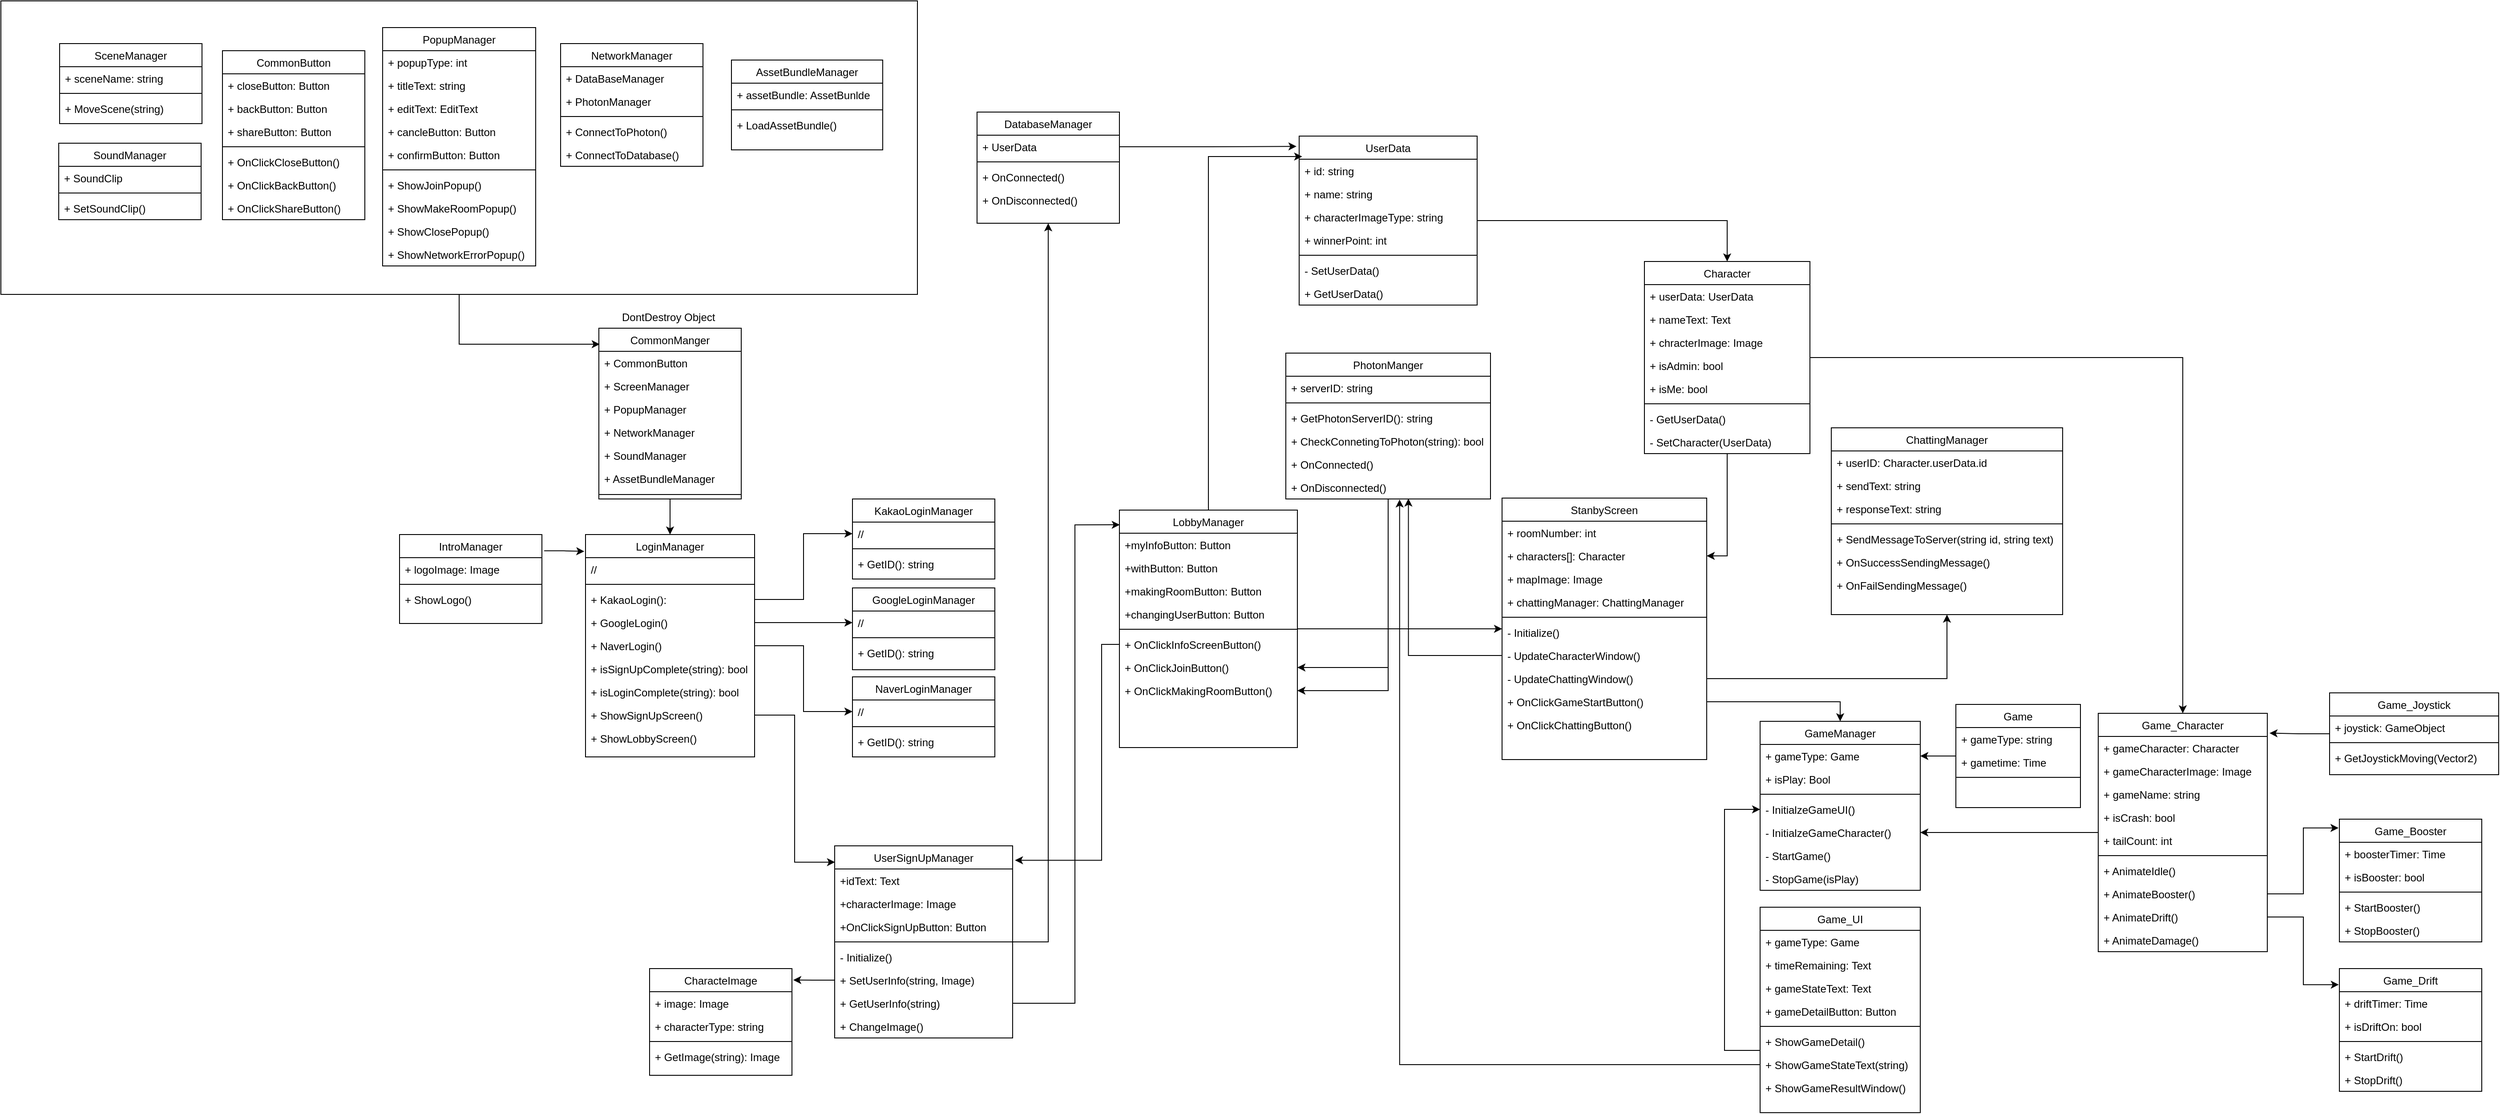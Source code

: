 <mxfile version="20.4.0" type="device"><diagram id="C5RBs43oDa-KdzZeNtuy" name="Page-1"><mxGraphModel dx="3529" dy="2062" grid="1" gridSize="10" guides="1" tooltips="1" connect="1" arrows="1" fold="1" page="1" pageScale="1" pageWidth="827" pageHeight="1169" math="0" shadow="0"><root><mxCell id="WIyWlLk6GJQsqaUBKTNV-0"/><mxCell id="WIyWlLk6GJQsqaUBKTNV-1" parent="WIyWlLk6GJQsqaUBKTNV-0"/><mxCell id="zkfFHV4jXpPFQw0GAbJ--0" value="NetworkManager" style="swimlane;fontStyle=0;align=center;verticalAlign=top;childLayout=stackLayout;horizontal=1;startSize=26;horizontalStack=0;resizeParent=1;resizeLast=0;collapsible=1;marginBottom=0;rounded=0;shadow=0;strokeWidth=1;" parent="WIyWlLk6GJQsqaUBKTNV-1" vertex="1"><mxGeometry x="-758" y="-42" width="160" height="138" as="geometry"><mxRectangle x="230" y="140" width="160" height="26" as="alternateBounds"/></mxGeometry></mxCell><mxCell id="zkfFHV4jXpPFQw0GAbJ--1" value="+ DataBaseManager" style="text;align=left;verticalAlign=top;spacingLeft=4;spacingRight=4;overflow=hidden;rotatable=0;points=[[0,0.5],[1,0.5]];portConstraint=eastwest;" parent="zkfFHV4jXpPFQw0GAbJ--0" vertex="1"><mxGeometry y="26" width="160" height="26" as="geometry"/></mxCell><mxCell id="3if5vbgXc7k9b0i_N1EK-3" value="+ PhotonManager" style="text;align=left;verticalAlign=top;spacingLeft=4;spacingRight=4;overflow=hidden;rotatable=0;points=[[0,0.5],[1,0.5]];portConstraint=eastwest;" parent="zkfFHV4jXpPFQw0GAbJ--0" vertex="1"><mxGeometry y="52" width="160" height="26" as="geometry"/></mxCell><mxCell id="zkfFHV4jXpPFQw0GAbJ--4" value="" style="line;html=1;strokeWidth=1;align=left;verticalAlign=middle;spacingTop=-1;spacingLeft=3;spacingRight=3;rotatable=0;labelPosition=right;points=[];portConstraint=eastwest;" parent="zkfFHV4jXpPFQw0GAbJ--0" vertex="1"><mxGeometry y="78" width="160" height="8" as="geometry"/></mxCell><mxCell id="zkfFHV4jXpPFQw0GAbJ--5" value="+ ConnectToPhoton()" style="text;align=left;verticalAlign=top;spacingLeft=4;spacingRight=4;overflow=hidden;rotatable=0;points=[[0,0.5],[1,0.5]];portConstraint=eastwest;" parent="zkfFHV4jXpPFQw0GAbJ--0" vertex="1"><mxGeometry y="86" width="160" height="26" as="geometry"/></mxCell><mxCell id="ypnFGV7uMHKoQ1lq9auE-94" value="+ ConnectToDatabase()" style="text;align=left;verticalAlign=top;spacingLeft=4;spacingRight=4;overflow=hidden;rotatable=0;points=[[0,0.5],[1,0.5]];portConstraint=eastwest;" parent="zkfFHV4jXpPFQw0GAbJ--0" vertex="1"><mxGeometry y="112" width="160" height="26" as="geometry"/></mxCell><mxCell id="zkfFHV4jXpPFQw0GAbJ--13" value="GameManager" style="swimlane;fontStyle=0;align=center;verticalAlign=top;childLayout=stackLayout;horizontal=1;startSize=26;horizontalStack=0;resizeParent=1;resizeLast=0;collapsible=1;marginBottom=0;rounded=0;shadow=0;strokeWidth=1;" parent="WIyWlLk6GJQsqaUBKTNV-1" vertex="1"><mxGeometry x="590" y="720" width="180" height="190" as="geometry"><mxRectangle x="340" y="380" width="170" height="26" as="alternateBounds"/></mxGeometry></mxCell><mxCell id="zkfFHV4jXpPFQw0GAbJ--14" value="+ gameType: Game" style="text;align=left;verticalAlign=top;spacingLeft=4;spacingRight=4;overflow=hidden;rotatable=0;points=[[0,0.5],[1,0.5]];portConstraint=eastwest;" parent="zkfFHV4jXpPFQw0GAbJ--13" vertex="1"><mxGeometry y="26" width="180" height="26" as="geometry"/></mxCell><mxCell id="ypnFGV7uMHKoQ1lq9auE-276" value="+ isPlay: Bool" style="text;align=left;verticalAlign=top;spacingLeft=4;spacingRight=4;overflow=hidden;rotatable=0;points=[[0,0.5],[1,0.5]];portConstraint=eastwest;" parent="zkfFHV4jXpPFQw0GAbJ--13" vertex="1"><mxGeometry y="52" width="180" height="26" as="geometry"/></mxCell><mxCell id="zkfFHV4jXpPFQw0GAbJ--15" value="" style="line;html=1;strokeWidth=1;align=left;verticalAlign=middle;spacingTop=-1;spacingLeft=3;spacingRight=3;rotatable=0;labelPosition=right;points=[];portConstraint=eastwest;" parent="zkfFHV4jXpPFQw0GAbJ--13" vertex="1"><mxGeometry y="78" width="180" height="8" as="geometry"/></mxCell><mxCell id="ypnFGV7uMHKoQ1lq9auE-259" value="- InitialzeGameUI()" style="text;align=left;verticalAlign=top;spacingLeft=4;spacingRight=4;overflow=hidden;rotatable=0;points=[[0,0.5],[1,0.5]];portConstraint=eastwest;" parent="zkfFHV4jXpPFQw0GAbJ--13" vertex="1"><mxGeometry y="86" width="180" height="26" as="geometry"/></mxCell><mxCell id="ypnFGV7uMHKoQ1lq9auE-260" value="- InitialzeGameCharacter()" style="text;align=left;verticalAlign=top;spacingLeft=4;spacingRight=4;overflow=hidden;rotatable=0;points=[[0,0.5],[1,0.5]];portConstraint=eastwest;" parent="zkfFHV4jXpPFQw0GAbJ--13" vertex="1"><mxGeometry y="112" width="180" height="26" as="geometry"/></mxCell><mxCell id="ypnFGV7uMHKoQ1lq9auE-266" value="- StartGame()" style="text;align=left;verticalAlign=top;spacingLeft=4;spacingRight=4;overflow=hidden;rotatable=0;points=[[0,0.5],[1,0.5]];portConstraint=eastwest;" parent="zkfFHV4jXpPFQw0GAbJ--13" vertex="1"><mxGeometry y="138" width="180" height="26" as="geometry"/></mxCell><mxCell id="ypnFGV7uMHKoQ1lq9auE-267" value="- StopGame(isPlay)" style="text;align=left;verticalAlign=top;spacingLeft=4;spacingRight=4;overflow=hidden;rotatable=0;points=[[0,0.5],[1,0.5]];portConstraint=eastwest;" parent="zkfFHV4jXpPFQw0GAbJ--13" vertex="1"><mxGeometry y="164" width="180" height="26" as="geometry"/></mxCell><mxCell id="ypnFGV7uMHKoQ1lq9auE-141" style="edgeStyle=orthogonalEdgeStyle;rounded=0;orthogonalLoop=1;jettySize=auto;html=1;entryX=0.5;entryY=0;entryDx=0;entryDy=0;" parent="WIyWlLk6GJQsqaUBKTNV-1" source="zkfFHV4jXpPFQw0GAbJ--17" target="xIlXi0IGwJHdXjHHL6_W-22" edge="1"><mxGeometry relative="1" as="geometry"/></mxCell><mxCell id="zkfFHV4jXpPFQw0GAbJ--17" value="UserData" style="swimlane;fontStyle=0;align=center;verticalAlign=top;childLayout=stackLayout;horizontal=1;startSize=26;horizontalStack=0;resizeParent=1;resizeLast=0;collapsible=1;marginBottom=0;rounded=0;shadow=0;strokeWidth=1;" parent="WIyWlLk6GJQsqaUBKTNV-1" vertex="1"><mxGeometry x="72" y="62" width="200" height="190" as="geometry"><mxRectangle x="550" y="140" width="160" height="26" as="alternateBounds"/></mxGeometry></mxCell><mxCell id="zkfFHV4jXpPFQw0GAbJ--18" value="+ id: string" style="text;align=left;verticalAlign=top;spacingLeft=4;spacingRight=4;overflow=hidden;rotatable=0;points=[[0,0.5],[1,0.5]];portConstraint=eastwest;" parent="zkfFHV4jXpPFQw0GAbJ--17" vertex="1"><mxGeometry y="26" width="200" height="26" as="geometry"/></mxCell><mxCell id="zkfFHV4jXpPFQw0GAbJ--20" value="+ name: string" style="text;align=left;verticalAlign=top;spacingLeft=4;spacingRight=4;overflow=hidden;rotatable=0;points=[[0,0.5],[1,0.5]];portConstraint=eastwest;rounded=0;shadow=0;html=0;" parent="zkfFHV4jXpPFQw0GAbJ--17" vertex="1"><mxGeometry y="52" width="200" height="26" as="geometry"/></mxCell><mxCell id="zkfFHV4jXpPFQw0GAbJ--22" value="+ characterImageType: string" style="text;align=left;verticalAlign=top;spacingLeft=4;spacingRight=4;overflow=hidden;rotatable=0;points=[[0,0.5],[1,0.5]];portConstraint=eastwest;rounded=0;shadow=0;html=0;" parent="zkfFHV4jXpPFQw0GAbJ--17" vertex="1"><mxGeometry y="78" width="200" height="26" as="geometry"/></mxCell><mxCell id="ypnFGV7uMHKoQ1lq9auE-111" value="+ winnerPoint: int" style="text;align=left;verticalAlign=top;spacingLeft=4;spacingRight=4;overflow=hidden;rotatable=0;points=[[0,0.5],[1,0.5]];portConstraint=eastwest;rounded=0;shadow=0;html=0;" parent="zkfFHV4jXpPFQw0GAbJ--17" vertex="1"><mxGeometry y="104" width="200" height="26" as="geometry"/></mxCell><mxCell id="zkfFHV4jXpPFQw0GAbJ--23" value="" style="line;html=1;strokeWidth=1;align=left;verticalAlign=middle;spacingTop=-1;spacingLeft=3;spacingRight=3;rotatable=0;labelPosition=right;points=[];portConstraint=eastwest;" parent="zkfFHV4jXpPFQw0GAbJ--17" vertex="1"><mxGeometry y="130" width="200" height="8" as="geometry"/></mxCell><mxCell id="zkfFHV4jXpPFQw0GAbJ--24" value="- SetUserData()" style="text;align=left;verticalAlign=top;spacingLeft=4;spacingRight=4;overflow=hidden;rotatable=0;points=[[0,0.5],[1,0.5]];portConstraint=eastwest;" parent="zkfFHV4jXpPFQw0GAbJ--17" vertex="1"><mxGeometry y="138" width="200" height="26" as="geometry"/></mxCell><mxCell id="zkfFHV4jXpPFQw0GAbJ--25" value="+ GetUserData()" style="text;align=left;verticalAlign=top;spacingLeft=4;spacingRight=4;overflow=hidden;rotatable=0;points=[[0,0.5],[1,0.5]];portConstraint=eastwest;" parent="zkfFHV4jXpPFQw0GAbJ--17" vertex="1"><mxGeometry y="164" width="200" height="26" as="geometry"/></mxCell><mxCell id="xIlXi0IGwJHdXjHHL6_W-0" value="LoginManager" style="swimlane;fontStyle=0;align=center;verticalAlign=top;childLayout=stackLayout;horizontal=1;startSize=26;horizontalStack=0;resizeParent=1;resizeLast=0;collapsible=1;marginBottom=0;rounded=0;shadow=0;strokeWidth=1;" parent="WIyWlLk6GJQsqaUBKTNV-1" vertex="1"><mxGeometry x="-730" y="510" width="190" height="250" as="geometry"><mxRectangle x="550" y="140" width="160" height="26" as="alternateBounds"/></mxGeometry></mxCell><mxCell id="xIlXi0IGwJHdXjHHL6_W-1" value="//" style="text;align=left;verticalAlign=top;spacingLeft=4;spacingRight=4;overflow=hidden;rotatable=0;points=[[0,0.5],[1,0.5]];portConstraint=eastwest;" parent="xIlXi0IGwJHdXjHHL6_W-0" vertex="1"><mxGeometry y="26" width="190" height="26" as="geometry"/></mxCell><mxCell id="xIlXi0IGwJHdXjHHL6_W-6" value="" style="line;html=1;strokeWidth=1;align=left;verticalAlign=middle;spacingTop=-1;spacingLeft=3;spacingRight=3;rotatable=0;labelPosition=right;points=[];portConstraint=eastwest;" parent="xIlXi0IGwJHdXjHHL6_W-0" vertex="1"><mxGeometry y="52" width="190" height="8" as="geometry"/></mxCell><mxCell id="xIlXi0IGwJHdXjHHL6_W-7" value="+ KakaoLogin():" style="text;align=left;verticalAlign=top;spacingLeft=4;spacingRight=4;overflow=hidden;rotatable=0;points=[[0,0.5],[1,0.5]];portConstraint=eastwest;" parent="xIlXi0IGwJHdXjHHL6_W-0" vertex="1"><mxGeometry y="60" width="190" height="26" as="geometry"/></mxCell><mxCell id="ypnFGV7uMHKoQ1lq9auE-0" value="+ GoogleLogin()" style="text;align=left;verticalAlign=top;spacingLeft=4;spacingRight=4;overflow=hidden;rotatable=0;points=[[0,0.5],[1,0.5]];portConstraint=eastwest;" parent="xIlXi0IGwJHdXjHHL6_W-0" vertex="1"><mxGeometry y="86" width="190" height="26" as="geometry"/></mxCell><mxCell id="ypnFGV7uMHKoQ1lq9auE-1" value="+ NaverLogin()" style="text;align=left;verticalAlign=top;spacingLeft=4;spacingRight=4;overflow=hidden;rotatable=0;points=[[0,0.5],[1,0.5]];portConstraint=eastwest;" parent="xIlXi0IGwJHdXjHHL6_W-0" vertex="1"><mxGeometry y="112" width="190" height="26" as="geometry"/></mxCell><mxCell id="ypnFGV7uMHKoQ1lq9auE-177" value="+ isSignUpComplete(string): bool" style="text;align=left;verticalAlign=top;spacingLeft=4;spacingRight=4;overflow=hidden;rotatable=0;points=[[0,0.5],[1,0.5]];portConstraint=eastwest;" parent="xIlXi0IGwJHdXjHHL6_W-0" vertex="1"><mxGeometry y="138" width="190" height="26" as="geometry"/></mxCell><mxCell id="ypnFGV7uMHKoQ1lq9auE-178" value="+ isLoginComplete(string): bool" style="text;align=left;verticalAlign=top;spacingLeft=4;spacingRight=4;overflow=hidden;rotatable=0;points=[[0,0.5],[1,0.5]];portConstraint=eastwest;" parent="xIlXi0IGwJHdXjHHL6_W-0" vertex="1"><mxGeometry y="164" width="190" height="26" as="geometry"/></mxCell><mxCell id="ypnFGV7uMHKoQ1lq9auE-60" value="+ ShowSignUpScreen()" style="text;align=left;verticalAlign=top;spacingLeft=4;spacingRight=4;overflow=hidden;rotatable=0;points=[[0,0.5],[1,0.5]];portConstraint=eastwest;" parent="xIlXi0IGwJHdXjHHL6_W-0" vertex="1"><mxGeometry y="190" width="190" height="26" as="geometry"/></mxCell><mxCell id="ypnFGV7uMHKoQ1lq9auE-61" value="+ ShowLobbyScreen()" style="text;align=left;verticalAlign=top;spacingLeft=4;spacingRight=4;overflow=hidden;rotatable=0;points=[[0,0.5],[1,0.5]];portConstraint=eastwest;" parent="xIlXi0IGwJHdXjHHL6_W-0" vertex="1"><mxGeometry y="216" width="190" height="26" as="geometry"/></mxCell><mxCell id="xIlXi0IGwJHdXjHHL6_W-9" value="SoundManager" style="swimlane;fontStyle=0;align=center;verticalAlign=top;childLayout=stackLayout;horizontal=1;startSize=26;horizontalStack=0;resizeParent=1;resizeLast=0;collapsible=1;marginBottom=0;rounded=0;shadow=0;strokeWidth=1;" parent="WIyWlLk6GJQsqaUBKTNV-1" vertex="1"><mxGeometry x="-1322" y="70" width="160" height="86" as="geometry"><mxRectangle x="340" y="380" width="170" height="26" as="alternateBounds"/></mxGeometry></mxCell><mxCell id="xIlXi0IGwJHdXjHHL6_W-10" value="+ SoundClip" style="text;align=left;verticalAlign=top;spacingLeft=4;spacingRight=4;overflow=hidden;rotatable=0;points=[[0,0.5],[1,0.5]];portConstraint=eastwest;" parent="xIlXi0IGwJHdXjHHL6_W-9" vertex="1"><mxGeometry y="26" width="160" height="26" as="geometry"/></mxCell><mxCell id="xIlXi0IGwJHdXjHHL6_W-11" value="" style="line;html=1;strokeWidth=1;align=left;verticalAlign=middle;spacingTop=-1;spacingLeft=3;spacingRight=3;rotatable=0;labelPosition=right;points=[];portConstraint=eastwest;" parent="xIlXi0IGwJHdXjHHL6_W-9" vertex="1"><mxGeometry y="52" width="160" height="8" as="geometry"/></mxCell><mxCell id="xIlXi0IGwJHdXjHHL6_W-20" value="+ SetSoundClip()" style="text;align=left;verticalAlign=top;spacingLeft=4;spacingRight=4;overflow=hidden;rotatable=0;points=[[0,0.5],[1,0.5]];portConstraint=eastwest;fontStyle=0" parent="xIlXi0IGwJHdXjHHL6_W-9" vertex="1"><mxGeometry y="60" width="160" height="26" as="geometry"/></mxCell><mxCell id="xIlXi0IGwJHdXjHHL6_W-12" value="PopupManager" style="swimlane;fontStyle=0;align=center;verticalAlign=top;childLayout=stackLayout;horizontal=1;startSize=26;horizontalStack=0;resizeParent=1;resizeLast=0;collapsible=1;marginBottom=0;rounded=0;shadow=0;strokeWidth=1;" parent="WIyWlLk6GJQsqaUBKTNV-1" vertex="1"><mxGeometry x="-958" y="-60" width="172" height="268" as="geometry"><mxRectangle x="340" y="380" width="170" height="26" as="alternateBounds"/></mxGeometry></mxCell><mxCell id="xIlXi0IGwJHdXjHHL6_W-13" value="+ popupType: int" style="text;align=left;verticalAlign=top;spacingLeft=4;spacingRight=4;overflow=hidden;rotatable=0;points=[[0,0.5],[1,0.5]];portConstraint=eastwest;" parent="xIlXi0IGwJHdXjHHL6_W-12" vertex="1"><mxGeometry y="26" width="172" height="26" as="geometry"/></mxCell><mxCell id="ypnFGV7uMHKoQ1lq9auE-126" value="+ titleText: string" style="text;align=left;verticalAlign=top;spacingLeft=4;spacingRight=4;overflow=hidden;rotatable=0;points=[[0,0.5],[1,0.5]];portConstraint=eastwest;" parent="xIlXi0IGwJHdXjHHL6_W-12" vertex="1"><mxGeometry y="52" width="172" height="26" as="geometry"/></mxCell><mxCell id="ypnFGV7uMHKoQ1lq9auE-127" value="+ editText: EditText" style="text;align=left;verticalAlign=top;spacingLeft=4;spacingRight=4;overflow=hidden;rotatable=0;points=[[0,0.5],[1,0.5]];portConstraint=eastwest;" parent="xIlXi0IGwJHdXjHHL6_W-12" vertex="1"><mxGeometry y="78" width="172" height="26" as="geometry"/></mxCell><mxCell id="ypnFGV7uMHKoQ1lq9auE-128" value="+ cancleButton: Button" style="text;align=left;verticalAlign=top;spacingLeft=4;spacingRight=4;overflow=hidden;rotatable=0;points=[[0,0.5],[1,0.5]];portConstraint=eastwest;" parent="xIlXi0IGwJHdXjHHL6_W-12" vertex="1"><mxGeometry y="104" width="172" height="26" as="geometry"/></mxCell><mxCell id="ypnFGV7uMHKoQ1lq9auE-129" value="+ confirmButton: Button" style="text;align=left;verticalAlign=top;spacingLeft=4;spacingRight=4;overflow=hidden;rotatable=0;points=[[0,0.5],[1,0.5]];portConstraint=eastwest;" parent="xIlXi0IGwJHdXjHHL6_W-12" vertex="1"><mxGeometry y="130" width="172" height="26" as="geometry"/></mxCell><mxCell id="xIlXi0IGwJHdXjHHL6_W-14" value="" style="line;html=1;strokeWidth=1;align=left;verticalAlign=middle;spacingTop=-1;spacingLeft=3;spacingRight=3;rotatable=0;labelPosition=right;points=[];portConstraint=eastwest;" parent="xIlXi0IGwJHdXjHHL6_W-12" vertex="1"><mxGeometry y="156" width="172" height="8" as="geometry"/></mxCell><mxCell id="xIlXi0IGwJHdXjHHL6_W-21" value="+ ShowJoinPopup()" style="text;align=left;verticalAlign=top;spacingLeft=4;spacingRight=4;overflow=hidden;rotatable=0;points=[[0,0.5],[1,0.5]];portConstraint=eastwest;fontStyle=0" parent="xIlXi0IGwJHdXjHHL6_W-12" vertex="1"><mxGeometry y="164" width="172" height="26" as="geometry"/></mxCell><mxCell id="ypnFGV7uMHKoQ1lq9auE-131" value="+ ShowMakeRoomPopup()" style="text;align=left;verticalAlign=top;spacingLeft=4;spacingRight=4;overflow=hidden;rotatable=0;points=[[0,0.5],[1,0.5]];portConstraint=eastwest;fontStyle=0" parent="xIlXi0IGwJHdXjHHL6_W-12" vertex="1"><mxGeometry y="190" width="172" height="26" as="geometry"/></mxCell><mxCell id="ypnFGV7uMHKoQ1lq9auE-130" value="+ ShowClosePopup()" style="text;align=left;verticalAlign=top;spacingLeft=4;spacingRight=4;overflow=hidden;rotatable=0;points=[[0,0.5],[1,0.5]];portConstraint=eastwest;fontStyle=0" parent="xIlXi0IGwJHdXjHHL6_W-12" vertex="1"><mxGeometry y="216" width="172" height="26" as="geometry"/></mxCell><mxCell id="ypnFGV7uMHKoQ1lq9auE-132" value="+ ShowNetworkErrorPopup()" style="text;align=left;verticalAlign=top;spacingLeft=4;spacingRight=4;overflow=hidden;rotatable=0;points=[[0,0.5],[1,0.5]];portConstraint=eastwest;fontStyle=0" parent="xIlXi0IGwJHdXjHHL6_W-12" vertex="1"><mxGeometry y="242" width="172" height="26" as="geometry"/></mxCell><mxCell id="ypnFGV7uMHKoQ1lq9auE-142" style="edgeStyle=orthogonalEdgeStyle;rounded=0;orthogonalLoop=1;jettySize=auto;html=1;entryX=1;entryY=0.5;entryDx=0;entryDy=0;" parent="WIyWlLk6GJQsqaUBKTNV-1" source="xIlXi0IGwJHdXjHHL6_W-22" target="ypnFGV7uMHKoQ1lq9auE-136" edge="1"><mxGeometry relative="1" as="geometry"/></mxCell><mxCell id="ypnFGV7uMHKoQ1lq9auE-252" style="edgeStyle=orthogonalEdgeStyle;rounded=0;orthogonalLoop=1;jettySize=auto;html=1;entryX=0.5;entryY=0;entryDx=0;entryDy=0;" parent="WIyWlLk6GJQsqaUBKTNV-1" source="xIlXi0IGwJHdXjHHL6_W-22" target="ypnFGV7uMHKoQ1lq9auE-143" edge="1"><mxGeometry relative="1" as="geometry"><Array as="points"><mxPoint x="1065" y="311"/></Array></mxGeometry></mxCell><mxCell id="xIlXi0IGwJHdXjHHL6_W-22" value="Character" style="swimlane;fontStyle=0;align=center;verticalAlign=top;childLayout=stackLayout;horizontal=1;startSize=26;horizontalStack=0;resizeParent=1;resizeLast=0;collapsible=1;marginBottom=0;rounded=0;shadow=0;strokeWidth=1;" parent="WIyWlLk6GJQsqaUBKTNV-1" vertex="1"><mxGeometry x="460" y="203" width="186" height="216" as="geometry"><mxRectangle x="550" y="140" width="160" height="26" as="alternateBounds"/></mxGeometry></mxCell><mxCell id="ypnFGV7uMHKoQ1lq9auE-151" value="+ userData: UserData" style="text;align=left;verticalAlign=top;spacingLeft=4;spacingRight=4;overflow=hidden;rotatable=0;points=[[0,0.5],[1,0.5]];portConstraint=eastwest;" parent="xIlXi0IGwJHdXjHHL6_W-22" vertex="1"><mxGeometry y="26" width="186" height="26" as="geometry"/></mxCell><mxCell id="xIlXi0IGwJHdXjHHL6_W-23" value="+ nameText: Text" style="text;align=left;verticalAlign=top;spacingLeft=4;spacingRight=4;overflow=hidden;rotatable=0;points=[[0,0.5],[1,0.5]];portConstraint=eastwest;" parent="xIlXi0IGwJHdXjHHL6_W-22" vertex="1"><mxGeometry y="52" width="186" height="26" as="geometry"/></mxCell><mxCell id="ypnFGV7uMHKoQ1lq9auE-148" value="+ chracterImage: Image" style="text;align=left;verticalAlign=top;spacingLeft=4;spacingRight=4;overflow=hidden;rotatable=0;points=[[0,0.5],[1,0.5]];portConstraint=eastwest;" parent="xIlXi0IGwJHdXjHHL6_W-22" vertex="1"><mxGeometry y="78" width="186" height="26" as="geometry"/></mxCell><mxCell id="ypnFGV7uMHKoQ1lq9auE-152" value="+ isAdmin: bool" style="text;align=left;verticalAlign=top;spacingLeft=4;spacingRight=4;overflow=hidden;rotatable=0;points=[[0,0.5],[1,0.5]];portConstraint=eastwest;" parent="xIlXi0IGwJHdXjHHL6_W-22" vertex="1"><mxGeometry y="104" width="186" height="26" as="geometry"/></mxCell><mxCell id="ypnFGV7uMHKoQ1lq9auE-153" value="+ isMe: bool" style="text;align=left;verticalAlign=top;spacingLeft=4;spacingRight=4;overflow=hidden;rotatable=0;points=[[0,0.5],[1,0.5]];portConstraint=eastwest;" parent="xIlXi0IGwJHdXjHHL6_W-22" vertex="1"><mxGeometry y="130" width="186" height="26" as="geometry"/></mxCell><mxCell id="xIlXi0IGwJHdXjHHL6_W-26" value="" style="line;html=1;strokeWidth=1;align=left;verticalAlign=middle;spacingTop=-1;spacingLeft=3;spacingRight=3;rotatable=0;labelPosition=right;points=[];portConstraint=eastwest;" parent="xIlXi0IGwJHdXjHHL6_W-22" vertex="1"><mxGeometry y="156" width="186" height="8" as="geometry"/></mxCell><mxCell id="xIlXi0IGwJHdXjHHL6_W-27" value="- GetUserData()" style="text;align=left;verticalAlign=top;spacingLeft=4;spacingRight=4;overflow=hidden;rotatable=0;points=[[0,0.5],[1,0.5]];portConstraint=eastwest;" parent="xIlXi0IGwJHdXjHHL6_W-22" vertex="1"><mxGeometry y="164" width="186" height="26" as="geometry"/></mxCell><mxCell id="ypnFGV7uMHKoQ1lq9auE-149" value="- SetCharacter(UserData)" style="text;align=left;verticalAlign=top;spacingLeft=4;spacingRight=4;overflow=hidden;rotatable=0;points=[[0,0.5],[1,0.5]];portConstraint=eastwest;" parent="xIlXi0IGwJHdXjHHL6_W-22" vertex="1"><mxGeometry y="190" width="186" height="26" as="geometry"/></mxCell><mxCell id="xIlXi0IGwJHdXjHHL6_W-29" value="SceneManager" style="swimlane;fontStyle=0;align=center;verticalAlign=top;childLayout=stackLayout;horizontal=1;startSize=26;horizontalStack=0;resizeParent=1;resizeLast=0;collapsible=1;marginBottom=0;rounded=0;shadow=0;strokeWidth=1;" parent="WIyWlLk6GJQsqaUBKTNV-1" vertex="1"><mxGeometry x="-1321" y="-42" width="160" height="90" as="geometry"><mxRectangle x="130" y="380" width="160" height="26" as="alternateBounds"/></mxGeometry></mxCell><mxCell id="xIlXi0IGwJHdXjHHL6_W-30" value="+ sceneName: string" style="text;align=left;verticalAlign=top;spacingLeft=4;spacingRight=4;overflow=hidden;rotatable=0;points=[[0,0.5],[1,0.5]];portConstraint=eastwest;" parent="xIlXi0IGwJHdXjHHL6_W-29" vertex="1"><mxGeometry y="26" width="160" height="26" as="geometry"/></mxCell><mxCell id="xIlXi0IGwJHdXjHHL6_W-31" value="" style="line;html=1;strokeWidth=1;align=left;verticalAlign=middle;spacingTop=-1;spacingLeft=3;spacingRight=3;rotatable=0;labelPosition=right;points=[];portConstraint=eastwest;" parent="xIlXi0IGwJHdXjHHL6_W-29" vertex="1"><mxGeometry y="52" width="160" height="8" as="geometry"/></mxCell><mxCell id="xIlXi0IGwJHdXjHHL6_W-32" value="+ MoveScene(string)" style="text;align=left;verticalAlign=top;spacingLeft=4;spacingRight=4;overflow=hidden;rotatable=0;points=[[0,0.5],[1,0.5]];portConstraint=eastwest;fontStyle=0" parent="xIlXi0IGwJHdXjHHL6_W-29" vertex="1"><mxGeometry y="60" width="160" height="26" as="geometry"/></mxCell><mxCell id="xIlXi0IGwJHdXjHHL6_W-33" value="AssetBundleManager" style="swimlane;fontStyle=0;align=center;verticalAlign=top;childLayout=stackLayout;horizontal=1;startSize=26;horizontalStack=0;resizeParent=1;resizeLast=0;collapsible=1;marginBottom=0;rounded=0;shadow=0;strokeWidth=1;" parent="WIyWlLk6GJQsqaUBKTNV-1" vertex="1"><mxGeometry x="-566" y="-23.5" width="170" height="101" as="geometry"><mxRectangle x="130" y="380" width="160" height="26" as="alternateBounds"/></mxGeometry></mxCell><mxCell id="xIlXi0IGwJHdXjHHL6_W-34" value="+ assetBundle: AssetBunlde" style="text;align=left;verticalAlign=top;spacingLeft=4;spacingRight=4;overflow=hidden;rotatable=0;points=[[0,0.5],[1,0.5]];portConstraint=eastwest;" parent="xIlXi0IGwJHdXjHHL6_W-33" vertex="1"><mxGeometry y="26" width="170" height="26" as="geometry"/></mxCell><mxCell id="xIlXi0IGwJHdXjHHL6_W-35" value="" style="line;html=1;strokeWidth=1;align=left;verticalAlign=middle;spacingTop=-1;spacingLeft=3;spacingRight=3;rotatable=0;labelPosition=right;points=[];portConstraint=eastwest;" parent="xIlXi0IGwJHdXjHHL6_W-33" vertex="1"><mxGeometry y="52" width="170" height="8" as="geometry"/></mxCell><mxCell id="xIlXi0IGwJHdXjHHL6_W-36" value="+ LoadAssetBundle()" style="text;align=left;verticalAlign=top;spacingLeft=4;spacingRight=4;overflow=hidden;rotatable=0;points=[[0,0.5],[1,0.5]];portConstraint=eastwest;fontStyle=0" parent="xIlXi0IGwJHdXjHHL6_W-33" vertex="1"><mxGeometry y="60" width="170" height="26" as="geometry"/></mxCell><mxCell id="ypnFGV7uMHKoQ1lq9auE-2" value="KakaoLoginManager" style="swimlane;fontStyle=0;align=center;verticalAlign=top;childLayout=stackLayout;horizontal=1;startSize=26;horizontalStack=0;resizeParent=1;resizeLast=0;collapsible=1;marginBottom=0;rounded=0;shadow=0;strokeWidth=1;" parent="WIyWlLk6GJQsqaUBKTNV-1" vertex="1"><mxGeometry x="-430" y="470" width="160" height="90" as="geometry"><mxRectangle x="550" y="140" width="160" height="26" as="alternateBounds"/></mxGeometry></mxCell><mxCell id="ypnFGV7uMHKoQ1lq9auE-3" value="//" style="text;align=left;verticalAlign=top;spacingLeft=4;spacingRight=4;overflow=hidden;rotatable=0;points=[[0,0.5],[1,0.5]];portConstraint=eastwest;" parent="ypnFGV7uMHKoQ1lq9auE-2" vertex="1"><mxGeometry y="26" width="160" height="26" as="geometry"/></mxCell><mxCell id="ypnFGV7uMHKoQ1lq9auE-4" value="" style="line;html=1;strokeWidth=1;align=left;verticalAlign=middle;spacingTop=-1;spacingLeft=3;spacingRight=3;rotatable=0;labelPosition=right;points=[];portConstraint=eastwest;" parent="ypnFGV7uMHKoQ1lq9auE-2" vertex="1"><mxGeometry y="52" width="160" height="8" as="geometry"/></mxCell><mxCell id="ypnFGV7uMHKoQ1lq9auE-174" value="+ GetID(): string " style="text;align=left;verticalAlign=top;spacingLeft=4;spacingRight=4;overflow=hidden;rotatable=0;points=[[0,0.5],[1,0.5]];portConstraint=eastwest;" parent="ypnFGV7uMHKoQ1lq9auE-2" vertex="1"><mxGeometry y="60" width="160" height="26" as="geometry"/></mxCell><mxCell id="ypnFGV7uMHKoQ1lq9auE-8" value="GoogleLoginManager" style="swimlane;fontStyle=0;align=center;verticalAlign=top;childLayout=stackLayout;horizontal=1;startSize=26;horizontalStack=0;resizeParent=1;resizeLast=0;collapsible=1;marginBottom=0;rounded=0;shadow=0;strokeWidth=1;" parent="WIyWlLk6GJQsqaUBKTNV-1" vertex="1"><mxGeometry x="-430" y="570" width="160" height="92" as="geometry"><mxRectangle x="550" y="140" width="160" height="26" as="alternateBounds"/></mxGeometry></mxCell><mxCell id="ypnFGV7uMHKoQ1lq9auE-9" value="//" style="text;align=left;verticalAlign=top;spacingLeft=4;spacingRight=4;overflow=hidden;rotatable=0;points=[[0,0.5],[1,0.5]];portConstraint=eastwest;" parent="ypnFGV7uMHKoQ1lq9auE-8" vertex="1"><mxGeometry y="26" width="160" height="26" as="geometry"/></mxCell><mxCell id="ypnFGV7uMHKoQ1lq9auE-10" value="" style="line;html=1;strokeWidth=1;align=left;verticalAlign=middle;spacingTop=-1;spacingLeft=3;spacingRight=3;rotatable=0;labelPosition=right;points=[];portConstraint=eastwest;" parent="ypnFGV7uMHKoQ1lq9auE-8" vertex="1"><mxGeometry y="52" width="160" height="8" as="geometry"/></mxCell><mxCell id="ypnFGV7uMHKoQ1lq9auE-181" value="+ GetID(): string " style="text;align=left;verticalAlign=top;spacingLeft=4;spacingRight=4;overflow=hidden;rotatable=0;points=[[0,0.5],[1,0.5]];portConstraint=eastwest;" parent="ypnFGV7uMHKoQ1lq9auE-8" vertex="1"><mxGeometry y="60" width="160" height="26" as="geometry"/></mxCell><mxCell id="ypnFGV7uMHKoQ1lq9auE-14" value="NaverLoginManager" style="swimlane;fontStyle=0;align=center;verticalAlign=top;childLayout=stackLayout;horizontal=1;startSize=26;horizontalStack=0;resizeParent=1;resizeLast=0;collapsible=1;marginBottom=0;rounded=0;shadow=0;strokeWidth=1;" parent="WIyWlLk6GJQsqaUBKTNV-1" vertex="1"><mxGeometry x="-430" y="670" width="160" height="90" as="geometry"><mxRectangle x="550" y="140" width="160" height="26" as="alternateBounds"/></mxGeometry></mxCell><mxCell id="ypnFGV7uMHKoQ1lq9auE-15" value="//" style="text;align=left;verticalAlign=top;spacingLeft=4;spacingRight=4;overflow=hidden;rotatable=0;points=[[0,0.5],[1,0.5]];portConstraint=eastwest;" parent="ypnFGV7uMHKoQ1lq9auE-14" vertex="1"><mxGeometry y="26" width="160" height="26" as="geometry"/></mxCell><mxCell id="ypnFGV7uMHKoQ1lq9auE-16" value="" style="line;html=1;strokeWidth=1;align=left;verticalAlign=middle;spacingTop=-1;spacingLeft=3;spacingRight=3;rotatable=0;labelPosition=right;points=[];portConstraint=eastwest;" parent="ypnFGV7uMHKoQ1lq9auE-14" vertex="1"><mxGeometry y="52" width="160" height="8" as="geometry"/></mxCell><mxCell id="ypnFGV7uMHKoQ1lq9auE-182" value="+ GetID(): string " style="text;align=left;verticalAlign=top;spacingLeft=4;spacingRight=4;overflow=hidden;rotatable=0;points=[[0,0.5],[1,0.5]];portConstraint=eastwest;" parent="ypnFGV7uMHKoQ1lq9auE-14" vertex="1"><mxGeometry y="60" width="160" height="26" as="geometry"/></mxCell><mxCell id="ypnFGV7uMHKoQ1lq9auE-20" style="edgeStyle=orthogonalEdgeStyle;rounded=0;orthogonalLoop=1;jettySize=auto;html=1;entryX=0;entryY=0.5;entryDx=0;entryDy=0;" parent="WIyWlLk6GJQsqaUBKTNV-1" source="xIlXi0IGwJHdXjHHL6_W-7" target="ypnFGV7uMHKoQ1lq9auE-3" edge="1"><mxGeometry relative="1" as="geometry"/></mxCell><mxCell id="ypnFGV7uMHKoQ1lq9auE-21" style="edgeStyle=orthogonalEdgeStyle;rounded=0;orthogonalLoop=1;jettySize=auto;html=1;" parent="WIyWlLk6GJQsqaUBKTNV-1" source="ypnFGV7uMHKoQ1lq9auE-0" target="ypnFGV7uMHKoQ1lq9auE-9" edge="1"><mxGeometry relative="1" as="geometry"/></mxCell><mxCell id="ypnFGV7uMHKoQ1lq9auE-22" style="edgeStyle=orthogonalEdgeStyle;rounded=0;orthogonalLoop=1;jettySize=auto;html=1;entryX=0;entryY=0.5;entryDx=0;entryDy=0;" parent="WIyWlLk6GJQsqaUBKTNV-1" source="ypnFGV7uMHKoQ1lq9auE-1" target="ypnFGV7uMHKoQ1lq9auE-15" edge="1"><mxGeometry relative="1" as="geometry"/></mxCell><mxCell id="ypnFGV7uMHKoQ1lq9auE-59" style="edgeStyle=orthogonalEdgeStyle;rounded=0;orthogonalLoop=1;jettySize=auto;html=1;entryX=0.5;entryY=0;entryDx=0;entryDy=0;exitX=0.5;exitY=1;exitDx=0;exitDy=0;" parent="WIyWlLk6GJQsqaUBKTNV-1" source="ypnFGV7uMHKoQ1lq9auE-79" target="xIlXi0IGwJHdXjHHL6_W-0" edge="1"><mxGeometry relative="1" as="geometry"/></mxCell><mxCell id="ypnFGV7uMHKoQ1lq9auE-23" value="CommonButton" style="swimlane;fontStyle=0;align=center;verticalAlign=top;childLayout=stackLayout;horizontal=1;startSize=26;horizontalStack=0;resizeParent=1;resizeLast=0;collapsible=1;marginBottom=0;rounded=0;shadow=0;strokeWidth=1;" parent="WIyWlLk6GJQsqaUBKTNV-1" vertex="1"><mxGeometry x="-1138" y="-34" width="160" height="190" as="geometry"><mxRectangle x="550" y="140" width="160" height="26" as="alternateBounds"/></mxGeometry></mxCell><mxCell id="ypnFGV7uMHKoQ1lq9auE-24" value="+ closeButton: Button" style="text;align=left;verticalAlign=top;spacingLeft=4;spacingRight=4;overflow=hidden;rotatable=0;points=[[0,0.5],[1,0.5]];portConstraint=eastwest;" parent="ypnFGV7uMHKoQ1lq9auE-23" vertex="1"><mxGeometry y="26" width="160" height="26" as="geometry"/></mxCell><mxCell id="ypnFGV7uMHKoQ1lq9auE-30" value="+ backButton: Button" style="text;align=left;verticalAlign=top;spacingLeft=4;spacingRight=4;overflow=hidden;rotatable=0;points=[[0,0.5],[1,0.5]];portConstraint=eastwest;" parent="ypnFGV7uMHKoQ1lq9auE-23" vertex="1"><mxGeometry y="52" width="160" height="26" as="geometry"/></mxCell><mxCell id="ypnFGV7uMHKoQ1lq9auE-31" value="+ shareButton: Button" style="text;align=left;verticalAlign=top;spacingLeft=4;spacingRight=4;overflow=hidden;rotatable=0;points=[[0,0.5],[1,0.5]];portConstraint=eastwest;" parent="ypnFGV7uMHKoQ1lq9auE-23" vertex="1"><mxGeometry y="78" width="160" height="26" as="geometry"/></mxCell><mxCell id="ypnFGV7uMHKoQ1lq9auE-25" value="" style="line;html=1;strokeWidth=1;align=left;verticalAlign=middle;spacingTop=-1;spacingLeft=3;spacingRight=3;rotatable=0;labelPosition=right;points=[];portConstraint=eastwest;" parent="ypnFGV7uMHKoQ1lq9auE-23" vertex="1"><mxGeometry y="104" width="160" height="8" as="geometry"/></mxCell><mxCell id="ypnFGV7uMHKoQ1lq9auE-26" value="+ OnClickCloseButton()" style="text;align=left;verticalAlign=top;spacingLeft=4;spacingRight=4;overflow=hidden;rotatable=0;points=[[0,0.5],[1,0.5]];portConstraint=eastwest;" parent="ypnFGV7uMHKoQ1lq9auE-23" vertex="1"><mxGeometry y="112" width="160" height="26" as="geometry"/></mxCell><mxCell id="ypnFGV7uMHKoQ1lq9auE-27" value="+ OnClickBackButton()" style="text;align=left;verticalAlign=top;spacingLeft=4;spacingRight=4;overflow=hidden;rotatable=0;points=[[0,0.5],[1,0.5]];portConstraint=eastwest;" parent="ypnFGV7uMHKoQ1lq9auE-23" vertex="1"><mxGeometry y="138" width="160" height="26" as="geometry"/></mxCell><mxCell id="ypnFGV7uMHKoQ1lq9auE-28" value="+ OnClickShareButton()" style="text;align=left;verticalAlign=top;spacingLeft=4;spacingRight=4;overflow=hidden;rotatable=0;points=[[0,0.5],[1,0.5]];portConstraint=eastwest;" parent="ypnFGV7uMHKoQ1lq9auE-23" vertex="1"><mxGeometry y="164" width="160" height="26" as="geometry"/></mxCell><mxCell id="ypnFGV7uMHKoQ1lq9auE-32" value="StanbyScreen" style="swimlane;fontStyle=0;align=center;verticalAlign=top;childLayout=stackLayout;horizontal=1;startSize=26;horizontalStack=0;resizeParent=1;resizeLast=0;collapsible=1;marginBottom=0;rounded=0;shadow=0;strokeWidth=1;" parent="WIyWlLk6GJQsqaUBKTNV-1" vertex="1"><mxGeometry x="300" y="469" width="230" height="294" as="geometry"><mxRectangle x="550" y="140" width="160" height="26" as="alternateBounds"/></mxGeometry></mxCell><mxCell id="ypnFGV7uMHKoQ1lq9auE-33" value="+ roomNumber: int" style="text;align=left;verticalAlign=top;spacingLeft=4;spacingRight=4;overflow=hidden;rotatable=0;points=[[0,0.5],[1,0.5]];portConstraint=eastwest;" parent="ypnFGV7uMHKoQ1lq9auE-32" vertex="1"><mxGeometry y="26" width="230" height="26" as="geometry"/></mxCell><mxCell id="ypnFGV7uMHKoQ1lq9auE-136" value="+ characters[]: Character" style="text;align=left;verticalAlign=top;spacingLeft=4;spacingRight=4;overflow=hidden;rotatable=0;points=[[0,0.5],[1,0.5]];portConstraint=eastwest;" parent="ypnFGV7uMHKoQ1lq9auE-32" vertex="1"><mxGeometry y="52" width="230" height="26" as="geometry"/></mxCell><mxCell id="ypnFGV7uMHKoQ1lq9auE-138" value="+ mapImage: Image" style="text;align=left;verticalAlign=top;spacingLeft=4;spacingRight=4;overflow=hidden;rotatable=0;points=[[0,0.5],[1,0.5]];portConstraint=eastwest;" parent="ypnFGV7uMHKoQ1lq9auE-32" vertex="1"><mxGeometry y="78" width="230" height="26" as="geometry"/></mxCell><mxCell id="ypnFGV7uMHKoQ1lq9auE-226" value="+ chattingManager: ChattingManager" style="text;align=left;verticalAlign=top;spacingLeft=4;spacingRight=4;overflow=hidden;rotatable=0;points=[[0,0.5],[1,0.5]];portConstraint=eastwest;" parent="ypnFGV7uMHKoQ1lq9auE-32" vertex="1"><mxGeometry y="104" width="230" height="26" as="geometry"/></mxCell><mxCell id="ypnFGV7uMHKoQ1lq9auE-34" value="" style="line;html=1;strokeWidth=1;align=left;verticalAlign=middle;spacingTop=-1;spacingLeft=3;spacingRight=3;rotatable=0;labelPosition=right;points=[];portConstraint=eastwest;" parent="ypnFGV7uMHKoQ1lq9auE-32" vertex="1"><mxGeometry y="130" width="230" height="8" as="geometry"/></mxCell><mxCell id="ypnFGV7uMHKoQ1lq9auE-139" value="- Initialize()" style="text;align=left;verticalAlign=top;spacingLeft=4;spacingRight=4;overflow=hidden;rotatable=0;points=[[0,0.5],[1,0.5]];portConstraint=eastwest;" parent="ypnFGV7uMHKoQ1lq9auE-32" vertex="1"><mxGeometry y="138" width="230" height="26" as="geometry"/></mxCell><mxCell id="ypnFGV7uMHKoQ1lq9auE-166" value="- UpdateCharacterWindow()" style="text;align=left;verticalAlign=top;spacingLeft=4;spacingRight=4;overflow=hidden;rotatable=0;points=[[0,0.5],[1,0.5]];portConstraint=eastwest;" parent="ypnFGV7uMHKoQ1lq9auE-32" vertex="1"><mxGeometry y="164" width="230" height="26" as="geometry"/></mxCell><mxCell id="ypnFGV7uMHKoQ1lq9auE-35" value="- UpdateChattingWindow()" style="text;align=left;verticalAlign=top;spacingLeft=4;spacingRight=4;overflow=hidden;rotatable=0;points=[[0,0.5],[1,0.5]];portConstraint=eastwest;" parent="ypnFGV7uMHKoQ1lq9auE-32" vertex="1"><mxGeometry y="190" width="230" height="26" as="geometry"/></mxCell><mxCell id="ypnFGV7uMHKoQ1lq9auE-137" value="+ OnClickGameStartButton()" style="text;align=left;verticalAlign=top;spacingLeft=4;spacingRight=4;overflow=hidden;rotatable=0;points=[[0,0.5],[1,0.5]];portConstraint=eastwest;" parent="ypnFGV7uMHKoQ1lq9auE-32" vertex="1"><mxGeometry y="216" width="230" height="26" as="geometry"/></mxCell><mxCell id="ypnFGV7uMHKoQ1lq9auE-162" value="+ OnClickChattingButton()" style="text;align=left;verticalAlign=top;spacingLeft=4;spacingRight=4;overflow=hidden;rotatable=0;points=[[0,0.5],[1,0.5]];portConstraint=eastwest;" parent="ypnFGV7uMHKoQ1lq9auE-32" vertex="1"><mxGeometry y="242" width="230" height="26" as="geometry"/></mxCell><mxCell id="ypnFGV7uMHKoQ1lq9auE-154" style="edgeStyle=orthogonalEdgeStyle;rounded=0;orthogonalLoop=1;jettySize=auto;html=1;" parent="WIyWlLk6GJQsqaUBKTNV-1" source="ypnFGV7uMHKoQ1lq9auE-38" target="ypnFGV7uMHKoQ1lq9auE-32" edge="1"><mxGeometry relative="1" as="geometry"/></mxCell><mxCell id="ypnFGV7uMHKoQ1lq9auE-298" style="edgeStyle=orthogonalEdgeStyle;rounded=0;orthogonalLoop=1;jettySize=auto;html=1;entryX=0.017;entryY=-0.115;entryDx=0;entryDy=0;entryPerimeter=0;" parent="WIyWlLk6GJQsqaUBKTNV-1" source="ypnFGV7uMHKoQ1lq9auE-38" target="zkfFHV4jXpPFQw0GAbJ--18" edge="1"><mxGeometry relative="1" as="geometry"/></mxCell><mxCell id="ypnFGV7uMHKoQ1lq9auE-38" value="LobbyManager" style="swimlane;fontStyle=0;align=center;verticalAlign=top;childLayout=stackLayout;horizontal=1;startSize=26;horizontalStack=0;resizeParent=1;resizeLast=0;collapsible=1;marginBottom=0;rounded=0;shadow=0;strokeWidth=1;" parent="WIyWlLk6GJQsqaUBKTNV-1" vertex="1"><mxGeometry x="-130" y="482.5" width="200" height="267" as="geometry"><mxRectangle x="550" y="140" width="160" height="26" as="alternateBounds"/></mxGeometry></mxCell><mxCell id="ypnFGV7uMHKoQ1lq9auE-39" value="+myInfoButton: Button" style="text;align=left;verticalAlign=top;spacingLeft=4;spacingRight=4;overflow=hidden;rotatable=0;points=[[0,0.5],[1,0.5]];portConstraint=eastwest;" parent="ypnFGV7uMHKoQ1lq9auE-38" vertex="1"><mxGeometry y="26" width="200" height="26" as="geometry"/></mxCell><mxCell id="ypnFGV7uMHKoQ1lq9auE-76" value="+withButton: Button" style="text;align=left;verticalAlign=top;spacingLeft=4;spacingRight=4;overflow=hidden;rotatable=0;points=[[0,0.5],[1,0.5]];portConstraint=eastwest;" parent="ypnFGV7uMHKoQ1lq9auE-38" vertex="1"><mxGeometry y="52" width="200" height="26" as="geometry"/></mxCell><mxCell id="ypnFGV7uMHKoQ1lq9auE-77" value="+makingRoomButton: Button" style="text;align=left;verticalAlign=top;spacingLeft=4;spacingRight=4;overflow=hidden;rotatable=0;points=[[0,0.5],[1,0.5]];portConstraint=eastwest;" parent="ypnFGV7uMHKoQ1lq9auE-38" vertex="1"><mxGeometry y="78" width="200" height="26" as="geometry"/></mxCell><mxCell id="ypnFGV7uMHKoQ1lq9auE-78" value="+changingUserButton: Button" style="text;align=left;verticalAlign=top;spacingLeft=4;spacingRight=4;overflow=hidden;rotatable=0;points=[[0,0.5],[1,0.5]];portConstraint=eastwest;" parent="ypnFGV7uMHKoQ1lq9auE-38" vertex="1"><mxGeometry y="104" width="200" height="26" as="geometry"/></mxCell><mxCell id="ypnFGV7uMHKoQ1lq9auE-40" value="" style="line;html=1;strokeWidth=1;align=left;verticalAlign=middle;spacingTop=-1;spacingLeft=3;spacingRight=3;rotatable=0;labelPosition=right;points=[];portConstraint=eastwest;" parent="ypnFGV7uMHKoQ1lq9auE-38" vertex="1"><mxGeometry y="130" width="200" height="8" as="geometry"/></mxCell><mxCell id="ypnFGV7uMHKoQ1lq9auE-41" value="+ OnClickInfoScreenButton()" style="text;align=left;verticalAlign=top;spacingLeft=4;spacingRight=4;overflow=hidden;rotatable=0;points=[[0,0.5],[1,0.5]];portConstraint=eastwest;" parent="ypnFGV7uMHKoQ1lq9auE-38" vertex="1"><mxGeometry y="138" width="200" height="26" as="geometry"/></mxCell><mxCell id="ypnFGV7uMHKoQ1lq9auE-42" value="+ OnClickJoinButton()" style="text;align=left;verticalAlign=top;spacingLeft=4;spacingRight=4;overflow=hidden;rotatable=0;points=[[0,0.5],[1,0.5]];portConstraint=eastwest;" parent="ypnFGV7uMHKoQ1lq9auE-38" vertex="1"><mxGeometry y="164" width="200" height="26" as="geometry"/></mxCell><mxCell id="ypnFGV7uMHKoQ1lq9auE-43" value="+ OnClickMakingRoomButton()" style="text;align=left;verticalAlign=top;spacingLeft=4;spacingRight=4;overflow=hidden;rotatable=0;points=[[0,0.5],[1,0.5]];portConstraint=eastwest;" parent="ypnFGV7uMHKoQ1lq9auE-38" vertex="1"><mxGeometry y="190" width="200" height="26" as="geometry"/></mxCell><mxCell id="ypnFGV7uMHKoQ1lq9auE-286" style="edgeStyle=orthogonalEdgeStyle;rounded=0;orthogonalLoop=1;jettySize=auto;html=1;" parent="WIyWlLk6GJQsqaUBKTNV-1" source="ypnFGV7uMHKoQ1lq9auE-44" target="ypnFGV7uMHKoQ1lq9auE-96" edge="1"><mxGeometry relative="1" as="geometry"><Array as="points"><mxPoint x="-210" y="968"/></Array></mxGeometry></mxCell><mxCell id="ypnFGV7uMHKoQ1lq9auE-44" value="UserSignUpManager" style="swimlane;fontStyle=0;align=center;verticalAlign=top;childLayout=stackLayout;horizontal=1;startSize=26;horizontalStack=0;resizeParent=1;resizeLast=0;collapsible=1;marginBottom=0;rounded=0;shadow=0;strokeWidth=1;" parent="WIyWlLk6GJQsqaUBKTNV-1" vertex="1"><mxGeometry x="-450" y="860" width="200" height="216" as="geometry"><mxRectangle x="550" y="140" width="160" height="26" as="alternateBounds"/></mxGeometry></mxCell><mxCell id="ypnFGV7uMHKoQ1lq9auE-45" value="+idText: Text" style="text;align=left;verticalAlign=top;spacingLeft=4;spacingRight=4;overflow=hidden;rotatable=0;points=[[0,0.5],[1,0.5]];portConstraint=eastwest;" parent="ypnFGV7uMHKoQ1lq9auE-44" vertex="1"><mxGeometry y="26" width="200" height="26" as="geometry"/></mxCell><mxCell id="ypnFGV7uMHKoQ1lq9auE-71" value="+characterImage: Image" style="text;align=left;verticalAlign=top;spacingLeft=4;spacingRight=4;overflow=hidden;rotatable=0;points=[[0,0.5],[1,0.5]];portConstraint=eastwest;" parent="ypnFGV7uMHKoQ1lq9auE-44" vertex="1"><mxGeometry y="52" width="200" height="26" as="geometry"/></mxCell><mxCell id="ypnFGV7uMHKoQ1lq9auE-72" value="+OnClickSignUpButton: Button" style="text;align=left;verticalAlign=top;spacingLeft=4;spacingRight=4;overflow=hidden;rotatable=0;points=[[0,0.5],[1,0.5]];portConstraint=eastwest;" parent="ypnFGV7uMHKoQ1lq9auE-44" vertex="1"><mxGeometry y="78" width="200" height="26" as="geometry"/></mxCell><mxCell id="ypnFGV7uMHKoQ1lq9auE-46" value="" style="line;html=1;strokeWidth=1;align=left;verticalAlign=middle;spacingTop=-1;spacingLeft=3;spacingRight=3;rotatable=0;labelPosition=right;points=[];portConstraint=eastwest;" parent="ypnFGV7uMHKoQ1lq9auE-44" vertex="1"><mxGeometry y="104" width="200" height="8" as="geometry"/></mxCell><mxCell id="ypnFGV7uMHKoQ1lq9auE-47" value="- Initialize()" style="text;align=left;verticalAlign=top;spacingLeft=4;spacingRight=4;overflow=hidden;rotatable=0;points=[[0,0.5],[1,0.5]];portConstraint=eastwest;" parent="ypnFGV7uMHKoQ1lq9auE-44" vertex="1"><mxGeometry y="112" width="200" height="26" as="geometry"/></mxCell><mxCell id="ypnFGV7uMHKoQ1lq9auE-48" value="+ SetUserInfo(string, Image)" style="text;align=left;verticalAlign=top;spacingLeft=4;spacingRight=4;overflow=hidden;rotatable=0;points=[[0,0.5],[1,0.5]];portConstraint=eastwest;" parent="ypnFGV7uMHKoQ1lq9auE-44" vertex="1"><mxGeometry y="138" width="200" height="26" as="geometry"/></mxCell><mxCell id="ypnFGV7uMHKoQ1lq9auE-49" value="+ GetUserInfo(string)" style="text;align=left;verticalAlign=top;spacingLeft=4;spacingRight=4;overflow=hidden;rotatable=0;points=[[0,0.5],[1,0.5]];portConstraint=eastwest;" parent="ypnFGV7uMHKoQ1lq9auE-44" vertex="1"><mxGeometry y="164" width="200" height="26" as="geometry"/></mxCell><mxCell id="ypnFGV7uMHKoQ1lq9auE-70" value="+ ChangeImage()" style="text;align=left;verticalAlign=top;spacingLeft=4;spacingRight=4;overflow=hidden;rotatable=0;points=[[0,0.5],[1,0.5]];portConstraint=eastwest;" parent="ypnFGV7uMHKoQ1lq9auE-44" vertex="1"><mxGeometry y="190" width="200" height="26" as="geometry"/></mxCell><mxCell id="ypnFGV7uMHKoQ1lq9auE-56" style="edgeStyle=orthogonalEdgeStyle;rounded=0;orthogonalLoop=1;jettySize=auto;html=1;entryX=-0.007;entryY=0.076;entryDx=0;entryDy=0;entryPerimeter=0;exitX=1.016;exitY=0.183;exitDx=0;exitDy=0;exitPerimeter=0;" parent="WIyWlLk6GJQsqaUBKTNV-1" source="ypnFGV7uMHKoQ1lq9auE-50" target="xIlXi0IGwJHdXjHHL6_W-0" edge="1"><mxGeometry relative="1" as="geometry"/></mxCell><mxCell id="ypnFGV7uMHKoQ1lq9auE-50" value="IntroManager" style="swimlane;fontStyle=0;align=center;verticalAlign=top;childLayout=stackLayout;horizontal=1;startSize=26;horizontalStack=0;resizeParent=1;resizeLast=0;collapsible=1;marginBottom=0;rounded=0;shadow=0;strokeWidth=1;" parent="WIyWlLk6GJQsqaUBKTNV-1" vertex="1"><mxGeometry x="-939" y="510" width="160" height="100" as="geometry"><mxRectangle x="550" y="140" width="160" height="26" as="alternateBounds"/></mxGeometry></mxCell><mxCell id="ypnFGV7uMHKoQ1lq9auE-51" value="+ logoImage: Image" style="text;align=left;verticalAlign=top;spacingLeft=4;spacingRight=4;overflow=hidden;rotatable=0;points=[[0,0.5],[1,0.5]];portConstraint=eastwest;" parent="ypnFGV7uMHKoQ1lq9auE-50" vertex="1"><mxGeometry y="26" width="160" height="26" as="geometry"/></mxCell><mxCell id="ypnFGV7uMHKoQ1lq9auE-53" value="" style="line;html=1;strokeWidth=1;align=left;verticalAlign=middle;spacingTop=-1;spacingLeft=3;spacingRight=3;rotatable=0;labelPosition=right;points=[];portConstraint=eastwest;" parent="ypnFGV7uMHKoQ1lq9auE-50" vertex="1"><mxGeometry y="52" width="160" height="8" as="geometry"/></mxCell><mxCell id="ypnFGV7uMHKoQ1lq9auE-54" value="+ ShowLogo()" style="text;align=left;verticalAlign=top;spacingLeft=4;spacingRight=4;overflow=hidden;rotatable=0;points=[[0,0.5],[1,0.5]];portConstraint=eastwest;" parent="ypnFGV7uMHKoQ1lq9auE-50" vertex="1"><mxGeometry y="60" width="160" height="26" as="geometry"/></mxCell><mxCell id="ypnFGV7uMHKoQ1lq9auE-63" value="CharacteImage" style="swimlane;fontStyle=0;align=center;verticalAlign=top;childLayout=stackLayout;horizontal=1;startSize=26;horizontalStack=0;resizeParent=1;resizeLast=0;collapsible=1;marginBottom=0;rounded=0;shadow=0;strokeWidth=1;" parent="WIyWlLk6GJQsqaUBKTNV-1" vertex="1"><mxGeometry x="-658" y="998" width="160" height="120" as="geometry"><mxRectangle x="550" y="140" width="160" height="26" as="alternateBounds"/></mxGeometry></mxCell><mxCell id="ypnFGV7uMHKoQ1lq9auE-64" value="+ image: Image" style="text;align=left;verticalAlign=top;spacingLeft=4;spacingRight=4;overflow=hidden;rotatable=0;points=[[0,0.5],[1,0.5]];portConstraint=eastwest;" parent="ypnFGV7uMHKoQ1lq9auE-63" vertex="1"><mxGeometry y="26" width="160" height="26" as="geometry"/></mxCell><mxCell id="ypnFGV7uMHKoQ1lq9auE-69" value="+ characterType: string" style="text;align=left;verticalAlign=top;spacingLeft=4;spacingRight=4;overflow=hidden;rotatable=0;points=[[0,0.5],[1,0.5]];portConstraint=eastwest;" parent="ypnFGV7uMHKoQ1lq9auE-63" vertex="1"><mxGeometry y="52" width="160" height="26" as="geometry"/></mxCell><mxCell id="ypnFGV7uMHKoQ1lq9auE-65" value="" style="line;html=1;strokeWidth=1;align=left;verticalAlign=middle;spacingTop=-1;spacingLeft=3;spacingRight=3;rotatable=0;labelPosition=right;points=[];portConstraint=eastwest;" parent="ypnFGV7uMHKoQ1lq9auE-63" vertex="1"><mxGeometry y="78" width="160" height="8" as="geometry"/></mxCell><mxCell id="ypnFGV7uMHKoQ1lq9auE-66" value="+ GetImage(string): Image" style="text;align=left;verticalAlign=top;spacingLeft=4;spacingRight=4;overflow=hidden;rotatable=0;points=[[0,0.5],[1,0.5]];portConstraint=eastwest;" parent="ypnFGV7uMHKoQ1lq9auE-63" vertex="1"><mxGeometry y="86" width="160" height="26" as="geometry"/></mxCell><mxCell id="ypnFGV7uMHKoQ1lq9auE-74" style="edgeStyle=orthogonalEdgeStyle;rounded=0;orthogonalLoop=1;jettySize=auto;html=1;entryX=0.002;entryY=0.062;entryDx=0;entryDy=0;entryPerimeter=0;" parent="WIyWlLk6GJQsqaUBKTNV-1" source="ypnFGV7uMHKoQ1lq9auE-49" target="ypnFGV7uMHKoQ1lq9auE-38" edge="1"><mxGeometry relative="1" as="geometry"><Array as="points"><mxPoint x="-180" y="1037"/><mxPoint x="-180" y="499"/></Array></mxGeometry></mxCell><mxCell id="ypnFGV7uMHKoQ1lq9auE-75" value="DontDestroy Object" style="text;align=left;verticalAlign=top;spacingLeft=4;spacingRight=4;overflow=hidden;rotatable=0;points=[[0,0.5],[1,0.5]];portConstraint=eastwest;" parent="WIyWlLk6GJQsqaUBKTNV-1" vertex="1"><mxGeometry x="-695" y="252" width="120" height="26" as="geometry"/></mxCell><mxCell id="ypnFGV7uMHKoQ1lq9auE-79" value="CommonManger" style="swimlane;fontStyle=0;align=center;verticalAlign=top;childLayout=stackLayout;horizontal=1;startSize=26;horizontalStack=0;resizeParent=1;resizeLast=0;collapsible=1;marginBottom=0;rounded=0;shadow=0;strokeWidth=1;" parent="WIyWlLk6GJQsqaUBKTNV-1" vertex="1"><mxGeometry x="-715" y="278" width="160" height="192" as="geometry"><mxRectangle x="130" y="380" width="160" height="26" as="alternateBounds"/></mxGeometry></mxCell><mxCell id="ypnFGV7uMHKoQ1lq9auE-80" value="+ CommonButton" style="text;align=left;verticalAlign=top;spacingLeft=4;spacingRight=4;overflow=hidden;rotatable=0;points=[[0,0.5],[1,0.5]];portConstraint=eastwest;" parent="ypnFGV7uMHKoQ1lq9auE-79" vertex="1"><mxGeometry y="26" width="160" height="26" as="geometry"/></mxCell><mxCell id="ypnFGV7uMHKoQ1lq9auE-83" value="+ ScreenManager" style="text;align=left;verticalAlign=top;spacingLeft=4;spacingRight=4;overflow=hidden;rotatable=0;points=[[0,0.5],[1,0.5]];portConstraint=eastwest;" parent="ypnFGV7uMHKoQ1lq9auE-79" vertex="1"><mxGeometry y="52" width="160" height="26" as="geometry"/></mxCell><mxCell id="ypnFGV7uMHKoQ1lq9auE-140" value="+ PopupManager" style="text;align=left;verticalAlign=top;spacingLeft=4;spacingRight=4;overflow=hidden;rotatable=0;points=[[0,0.5],[1,0.5]];portConstraint=eastwest;" parent="ypnFGV7uMHKoQ1lq9auE-79" vertex="1"><mxGeometry y="78" width="160" height="26" as="geometry"/></mxCell><mxCell id="ypnFGV7uMHKoQ1lq9auE-84" value="+ NetworkManager" style="text;align=left;verticalAlign=top;spacingLeft=4;spacingRight=4;overflow=hidden;rotatable=0;points=[[0,0.5],[1,0.5]];portConstraint=eastwest;" parent="ypnFGV7uMHKoQ1lq9auE-79" vertex="1"><mxGeometry y="104" width="160" height="26" as="geometry"/></mxCell><mxCell id="ypnFGV7uMHKoQ1lq9auE-85" value="+ SoundManager" style="text;align=left;verticalAlign=top;spacingLeft=4;spacingRight=4;overflow=hidden;rotatable=0;points=[[0,0.5],[1,0.5]];portConstraint=eastwest;" parent="ypnFGV7uMHKoQ1lq9auE-79" vertex="1"><mxGeometry y="130" width="160" height="26" as="geometry"/></mxCell><mxCell id="ypnFGV7uMHKoQ1lq9auE-86" value="+ AssetBundleManager" style="text;align=left;verticalAlign=top;spacingLeft=4;spacingRight=4;overflow=hidden;rotatable=0;points=[[0,0.5],[1,0.5]];portConstraint=eastwest;" parent="ypnFGV7uMHKoQ1lq9auE-79" vertex="1"><mxGeometry y="156" width="160" height="26" as="geometry"/></mxCell><mxCell id="ypnFGV7uMHKoQ1lq9auE-81" value="" style="line;html=1;strokeWidth=1;align=left;verticalAlign=middle;spacingTop=-1;spacingLeft=3;spacingRight=3;rotatable=0;labelPosition=right;points=[];portConstraint=eastwest;" parent="ypnFGV7uMHKoQ1lq9auE-79" vertex="1"><mxGeometry y="182" width="160" height="10" as="geometry"/></mxCell><mxCell id="ypnFGV7uMHKoQ1lq9auE-171" style="edgeStyle=orthogonalEdgeStyle;rounded=0;orthogonalLoop=1;jettySize=auto;html=1;entryX=1;entryY=0.5;entryDx=0;entryDy=0;" parent="WIyWlLk6GJQsqaUBKTNV-1" source="ypnFGV7uMHKoQ1lq9auE-87" target="ypnFGV7uMHKoQ1lq9auE-42" edge="1"><mxGeometry relative="1" as="geometry"/></mxCell><mxCell id="ypnFGV7uMHKoQ1lq9auE-184" style="edgeStyle=orthogonalEdgeStyle;rounded=0;orthogonalLoop=1;jettySize=auto;html=1;entryX=1;entryY=0.5;entryDx=0;entryDy=0;" parent="WIyWlLk6GJQsqaUBKTNV-1" source="ypnFGV7uMHKoQ1lq9auE-87" target="ypnFGV7uMHKoQ1lq9auE-43" edge="1"><mxGeometry relative="1" as="geometry"/></mxCell><mxCell id="ypnFGV7uMHKoQ1lq9auE-87" value="PhotonManger" style="swimlane;fontStyle=0;align=center;verticalAlign=top;childLayout=stackLayout;horizontal=1;startSize=26;horizontalStack=0;resizeParent=1;resizeLast=0;collapsible=1;marginBottom=0;rounded=0;shadow=0;strokeWidth=1;" parent="WIyWlLk6GJQsqaUBKTNV-1" vertex="1"><mxGeometry x="57" y="306" width="230" height="164" as="geometry"><mxRectangle x="550" y="140" width="160" height="26" as="alternateBounds"/></mxGeometry></mxCell><mxCell id="ypnFGV7uMHKoQ1lq9auE-89" value="+ serverID: string" style="text;align=left;verticalAlign=top;spacingLeft=4;spacingRight=4;overflow=hidden;rotatable=0;points=[[0,0.5],[1,0.5]];portConstraint=eastwest;rounded=0;shadow=0;html=0;" parent="ypnFGV7uMHKoQ1lq9auE-87" vertex="1"><mxGeometry y="26" width="230" height="26" as="geometry"/></mxCell><mxCell id="ypnFGV7uMHKoQ1lq9auE-91" value="" style="line;html=1;strokeWidth=1;align=left;verticalAlign=middle;spacingTop=-1;spacingLeft=3;spacingRight=3;rotatable=0;labelPosition=right;points=[];portConstraint=eastwest;" parent="ypnFGV7uMHKoQ1lq9auE-87" vertex="1"><mxGeometry y="52" width="230" height="8" as="geometry"/></mxCell><mxCell id="ypnFGV7uMHKoQ1lq9auE-170" value="+ GetPhotonServerID(): string" style="text;align=left;verticalAlign=top;spacingLeft=4;spacingRight=4;overflow=hidden;rotatable=0;points=[[0,0.5],[1,0.5]];portConstraint=eastwest;" parent="ypnFGV7uMHKoQ1lq9auE-87" vertex="1"><mxGeometry y="60" width="230" height="26" as="geometry"/></mxCell><mxCell id="ypnFGV7uMHKoQ1lq9auE-183" value="+ CheckConnetingToPhoton(string): bool" style="text;align=left;verticalAlign=top;spacingLeft=4;spacingRight=4;overflow=hidden;rotatable=0;points=[[0,0.5],[1,0.5]];portConstraint=eastwest;" parent="ypnFGV7uMHKoQ1lq9auE-87" vertex="1"><mxGeometry y="86" width="230" height="26" as="geometry"/></mxCell><mxCell id="ypnFGV7uMHKoQ1lq9auE-92" value="+ OnConnected()" style="text;align=left;verticalAlign=top;spacingLeft=4;spacingRight=4;overflow=hidden;rotatable=0;points=[[0,0.5],[1,0.5]];portConstraint=eastwest;" parent="ypnFGV7uMHKoQ1lq9auE-87" vertex="1"><mxGeometry y="112" width="230" height="26" as="geometry"/></mxCell><mxCell id="ypnFGV7uMHKoQ1lq9auE-93" value="+ OnDisconnected()" style="text;align=left;verticalAlign=top;spacingLeft=4;spacingRight=4;overflow=hidden;rotatable=0;points=[[0,0.5],[1,0.5]];portConstraint=eastwest;" parent="ypnFGV7uMHKoQ1lq9auE-87" vertex="1"><mxGeometry y="138" width="230" height="26" as="geometry"/></mxCell><mxCell id="ypnFGV7uMHKoQ1lq9auE-96" value="DatabaseManager" style="swimlane;fontStyle=0;align=center;verticalAlign=top;childLayout=stackLayout;horizontal=1;startSize=26;horizontalStack=0;resizeParent=1;resizeLast=0;collapsible=1;marginBottom=0;rounded=0;shadow=0;strokeWidth=1;" parent="WIyWlLk6GJQsqaUBKTNV-1" vertex="1"><mxGeometry x="-290" y="35" width="160" height="125" as="geometry"><mxRectangle x="550" y="140" width="160" height="26" as="alternateBounds"/></mxGeometry></mxCell><mxCell id="ypnFGV7uMHKoQ1lq9auE-97" value="+ UserData" style="text;align=left;verticalAlign=top;spacingLeft=4;spacingRight=4;overflow=hidden;rotatable=0;points=[[0,0.5],[1,0.5]];portConstraint=eastwest;" parent="ypnFGV7uMHKoQ1lq9auE-96" vertex="1"><mxGeometry y="26" width="160" height="26" as="geometry"/></mxCell><mxCell id="ypnFGV7uMHKoQ1lq9auE-100" value="" style="line;html=1;strokeWidth=1;align=left;verticalAlign=middle;spacingTop=-1;spacingLeft=3;spacingRight=3;rotatable=0;labelPosition=right;points=[];portConstraint=eastwest;" parent="ypnFGV7uMHKoQ1lq9auE-96" vertex="1"><mxGeometry y="52" width="160" height="8" as="geometry"/></mxCell><mxCell id="ypnFGV7uMHKoQ1lq9auE-103" value="+ OnConnected()" style="text;align=left;verticalAlign=top;spacingLeft=4;spacingRight=4;overflow=hidden;rotatable=0;points=[[0,0.5],[1,0.5]];portConstraint=eastwest;" parent="ypnFGV7uMHKoQ1lq9auE-96" vertex="1"><mxGeometry y="60" width="160" height="26" as="geometry"/></mxCell><mxCell id="ypnFGV7uMHKoQ1lq9auE-104" value="+ OnDisconnected()" style="text;align=left;verticalAlign=top;spacingLeft=4;spacingRight=4;overflow=hidden;rotatable=0;points=[[0,0.5],[1,0.5]];portConstraint=eastwest;" parent="ypnFGV7uMHKoQ1lq9auE-96" vertex="1"><mxGeometry y="86" width="160" height="26" as="geometry"/></mxCell><mxCell id="ypnFGV7uMHKoQ1lq9auE-278" style="edgeStyle=orthogonalEdgeStyle;rounded=0;orthogonalLoop=1;jettySize=auto;html=1;entryX=1;entryY=0.5;entryDx=0;entryDy=0;" parent="WIyWlLk6GJQsqaUBKTNV-1" source="ypnFGV7uMHKoQ1lq9auE-115" target="zkfFHV4jXpPFQw0GAbJ--14" edge="1"><mxGeometry relative="1" as="geometry"/></mxCell><mxCell id="ypnFGV7uMHKoQ1lq9auE-115" value="Game" style="swimlane;fontStyle=0;align=center;verticalAlign=top;childLayout=stackLayout;horizontal=1;startSize=26;horizontalStack=0;resizeParent=1;resizeLast=0;collapsible=1;marginBottom=0;rounded=0;shadow=0;strokeWidth=1;" parent="WIyWlLk6GJQsqaUBKTNV-1" vertex="1"><mxGeometry x="810" y="701" width="140" height="116" as="geometry"><mxRectangle x="340" y="380" width="170" height="26" as="alternateBounds"/></mxGeometry></mxCell><mxCell id="ypnFGV7uMHKoQ1lq9auE-116" value="+ gameType: string" style="text;align=left;verticalAlign=top;spacingLeft=4;spacingRight=4;overflow=hidden;rotatable=0;points=[[0,0.5],[1,0.5]];portConstraint=eastwest;" parent="ypnFGV7uMHKoQ1lq9auE-115" vertex="1"><mxGeometry y="26" width="140" height="26" as="geometry"/></mxCell><mxCell id="ypnFGV7uMHKoQ1lq9auE-277" value="+ gametime: Time" style="text;align=left;verticalAlign=top;spacingLeft=4;spacingRight=4;overflow=hidden;rotatable=0;points=[[0,0.5],[1,0.5]];portConstraint=eastwest;" parent="ypnFGV7uMHKoQ1lq9auE-115" vertex="1"><mxGeometry y="52" width="140" height="26" as="geometry"/></mxCell><mxCell id="ypnFGV7uMHKoQ1lq9auE-117" value="" style="line;html=1;strokeWidth=1;align=left;verticalAlign=middle;spacingTop=-1;spacingLeft=3;spacingRight=3;rotatable=0;labelPosition=right;points=[];portConstraint=eastwest;" parent="ypnFGV7uMHKoQ1lq9auE-115" vertex="1"><mxGeometry y="78" width="140" height="8" as="geometry"/></mxCell><mxCell id="ypnFGV7uMHKoQ1lq9auE-262" style="edgeStyle=orthogonalEdgeStyle;rounded=0;orthogonalLoop=1;jettySize=auto;html=1;entryX=1;entryY=0.5;entryDx=0;entryDy=0;" parent="WIyWlLk6GJQsqaUBKTNV-1" source="ypnFGV7uMHKoQ1lq9auE-143" target="ypnFGV7uMHKoQ1lq9auE-260" edge="1"><mxGeometry relative="1" as="geometry"/></mxCell><mxCell id="ypnFGV7uMHKoQ1lq9auE-143" value="Game_Character" style="swimlane;fontStyle=0;align=center;verticalAlign=top;childLayout=stackLayout;horizontal=1;startSize=26;horizontalStack=0;resizeParent=1;resizeLast=0;collapsible=1;marginBottom=0;rounded=0;shadow=0;strokeWidth=1;" parent="WIyWlLk6GJQsqaUBKTNV-1" vertex="1"><mxGeometry x="970" y="711" width="190" height="268" as="geometry"><mxRectangle x="340" y="380" width="170" height="26" as="alternateBounds"/></mxGeometry></mxCell><mxCell id="ypnFGV7uMHKoQ1lq9auE-144" value="+ gameCharacter: Character" style="text;align=left;verticalAlign=top;spacingLeft=4;spacingRight=4;overflow=hidden;rotatable=0;points=[[0,0.5],[1,0.5]];portConstraint=eastwest;" parent="ypnFGV7uMHKoQ1lq9auE-143" vertex="1"><mxGeometry y="26" width="190" height="26" as="geometry"/></mxCell><mxCell id="ypnFGV7uMHKoQ1lq9auE-145" value="+ gameCharacterImage: Image" style="text;align=left;verticalAlign=top;spacingLeft=4;spacingRight=4;overflow=hidden;rotatable=0;points=[[0,0.5],[1,0.5]];portConstraint=eastwest;" parent="ypnFGV7uMHKoQ1lq9auE-143" vertex="1"><mxGeometry y="52" width="190" height="26" as="geometry"/></mxCell><mxCell id="ypnFGV7uMHKoQ1lq9auE-253" value="+ gameName: string" style="text;align=left;verticalAlign=top;spacingLeft=4;spacingRight=4;overflow=hidden;rotatable=0;points=[[0,0.5],[1,0.5]];portConstraint=eastwest;" parent="ypnFGV7uMHKoQ1lq9auE-143" vertex="1"><mxGeometry y="78" width="190" height="26" as="geometry"/></mxCell><mxCell id="ypnFGV7uMHKoQ1lq9auE-284" value="+ isCrash: bool" style="text;align=left;verticalAlign=top;spacingLeft=4;spacingRight=4;overflow=hidden;rotatable=0;points=[[0,0.5],[1,0.5]];portConstraint=eastwest;" parent="ypnFGV7uMHKoQ1lq9auE-143" vertex="1"><mxGeometry y="104" width="190" height="26" as="geometry"/></mxCell><mxCell id="ypnFGV7uMHKoQ1lq9auE-285" value="+ tailCount: int" style="text;align=left;verticalAlign=top;spacingLeft=4;spacingRight=4;overflow=hidden;rotatable=0;points=[[0,0.5],[1,0.5]];portConstraint=eastwest;" parent="ypnFGV7uMHKoQ1lq9auE-143" vertex="1"><mxGeometry y="130" width="190" height="26" as="geometry"/></mxCell><mxCell id="ypnFGV7uMHKoQ1lq9auE-146" value="" style="line;html=1;strokeWidth=1;align=left;verticalAlign=middle;spacingTop=-1;spacingLeft=3;spacingRight=3;rotatable=0;labelPosition=right;points=[];portConstraint=eastwest;" parent="ypnFGV7uMHKoQ1lq9auE-143" vertex="1"><mxGeometry y="156" width="190" height="8" as="geometry"/></mxCell><mxCell id="ypnFGV7uMHKoQ1lq9auE-256" value="+ AnimateIdle()" style="text;align=left;verticalAlign=top;spacingLeft=4;spacingRight=4;overflow=hidden;rotatable=0;points=[[0,0.5],[1,0.5]];portConstraint=eastwest;" parent="ypnFGV7uMHKoQ1lq9auE-143" vertex="1"><mxGeometry y="164" width="190" height="26" as="geometry"/></mxCell><mxCell id="ypnFGV7uMHKoQ1lq9auE-254" value="+ AnimateBooster()" style="text;align=left;verticalAlign=top;spacingLeft=4;spacingRight=4;overflow=hidden;rotatable=0;points=[[0,0.5],[1,0.5]];portConstraint=eastwest;" parent="ypnFGV7uMHKoQ1lq9auE-143" vertex="1"><mxGeometry y="190" width="190" height="26" as="geometry"/></mxCell><mxCell id="ypnFGV7uMHKoQ1lq9auE-255" value="+ AnimateDrift()" style="text;align=left;verticalAlign=top;spacingLeft=4;spacingRight=4;overflow=hidden;rotatable=0;points=[[0,0.5],[1,0.5]];portConstraint=eastwest;" parent="ypnFGV7uMHKoQ1lq9auE-143" vertex="1"><mxGeometry y="216" width="190" height="26" as="geometry"/></mxCell><mxCell id="ypnFGV7uMHKoQ1lq9auE-257" value="+ AnimateDamage()" style="text;align=left;verticalAlign=top;spacingLeft=4;spacingRight=4;overflow=hidden;rotatable=0;points=[[0,0.5],[1,0.5]];portConstraint=eastwest;" parent="ypnFGV7uMHKoQ1lq9auE-143" vertex="1"><mxGeometry y="242" width="190" height="26" as="geometry"/></mxCell><mxCell id="ypnFGV7uMHKoQ1lq9auE-155" value="ChattingManager" style="swimlane;fontStyle=0;align=center;verticalAlign=top;childLayout=stackLayout;horizontal=1;startSize=26;horizontalStack=0;resizeParent=1;resizeLast=0;collapsible=1;marginBottom=0;rounded=0;shadow=0;strokeWidth=1;" parent="WIyWlLk6GJQsqaUBKTNV-1" vertex="1"><mxGeometry x="670" y="390" width="260" height="210" as="geometry"><mxRectangle x="340" y="380" width="170" height="26" as="alternateBounds"/></mxGeometry></mxCell><mxCell id="ypnFGV7uMHKoQ1lq9auE-156" value="+ userID: Character.userData.id" style="text;align=left;verticalAlign=top;spacingLeft=4;spacingRight=4;overflow=hidden;rotatable=0;points=[[0,0.5],[1,0.5]];portConstraint=eastwest;" parent="ypnFGV7uMHKoQ1lq9auE-155" vertex="1"><mxGeometry y="26" width="260" height="26" as="geometry"/></mxCell><mxCell id="ypnFGV7uMHKoQ1lq9auE-167" value="+ sendText: string" style="text;align=left;verticalAlign=top;spacingLeft=4;spacingRight=4;overflow=hidden;rotatable=0;points=[[0,0.5],[1,0.5]];portConstraint=eastwest;" parent="ypnFGV7uMHKoQ1lq9auE-155" vertex="1"><mxGeometry y="52" width="260" height="26" as="geometry"/></mxCell><mxCell id="ypnFGV7uMHKoQ1lq9auE-168" value="+ responseText: string" style="text;align=left;verticalAlign=top;spacingLeft=4;spacingRight=4;overflow=hidden;rotatable=0;points=[[0,0.5],[1,0.5]];portConstraint=eastwest;" parent="ypnFGV7uMHKoQ1lq9auE-155" vertex="1"><mxGeometry y="78" width="260" height="26" as="geometry"/></mxCell><mxCell id="ypnFGV7uMHKoQ1lq9auE-157" value="" style="line;html=1;strokeWidth=1;align=left;verticalAlign=middle;spacingTop=-1;spacingLeft=3;spacingRight=3;rotatable=0;labelPosition=right;points=[];portConstraint=eastwest;" parent="ypnFGV7uMHKoQ1lq9auE-155" vertex="1"><mxGeometry y="104" width="260" height="8" as="geometry"/></mxCell><mxCell id="ypnFGV7uMHKoQ1lq9auE-159" value="+ SendMessageToServer(string id, string text)" style="text;align=left;verticalAlign=top;spacingLeft=4;spacingRight=4;overflow=hidden;rotatable=0;points=[[0,0.5],[1,0.5]];portConstraint=eastwest;" parent="ypnFGV7uMHKoQ1lq9auE-155" vertex="1"><mxGeometry y="112" width="260" height="26" as="geometry"/></mxCell><mxCell id="ypnFGV7uMHKoQ1lq9auE-158" value="+ OnSuccessSendingMessage()" style="text;align=left;verticalAlign=top;spacingLeft=4;spacingRight=4;overflow=hidden;rotatable=0;points=[[0,0.5],[1,0.5]];portConstraint=eastwest;" parent="ypnFGV7uMHKoQ1lq9auE-155" vertex="1"><mxGeometry y="138" width="260" height="26" as="geometry"/></mxCell><mxCell id="ypnFGV7uMHKoQ1lq9auE-163" value="+ OnFailSendingMessage()" style="text;align=left;verticalAlign=top;spacingLeft=4;spacingRight=4;overflow=hidden;rotatable=0;points=[[0,0.5],[1,0.5]];portConstraint=eastwest;" parent="ypnFGV7uMHKoQ1lq9auE-155" vertex="1"><mxGeometry y="164" width="260" height="26" as="geometry"/></mxCell><mxCell id="ypnFGV7uMHKoQ1lq9auE-173" style="edgeStyle=orthogonalEdgeStyle;rounded=0;orthogonalLoop=1;jettySize=auto;html=1;entryX=1.013;entryY=0.075;entryDx=0;entryDy=0;entryPerimeter=0;" parent="WIyWlLk6GJQsqaUBKTNV-1" source="ypnFGV7uMHKoQ1lq9auE-41" target="ypnFGV7uMHKoQ1lq9auE-44" edge="1"><mxGeometry relative="1" as="geometry"><Array as="points"><mxPoint x="-150" y="634"/><mxPoint x="-150" y="876"/></Array></mxGeometry></mxCell><mxCell id="ypnFGV7uMHKoQ1lq9auE-179" style="edgeStyle=orthogonalEdgeStyle;rounded=0;orthogonalLoop=1;jettySize=auto;html=1;entryX=0.002;entryY=0.085;entryDx=0;entryDy=0;entryPerimeter=0;" parent="WIyWlLk6GJQsqaUBKTNV-1" source="ypnFGV7uMHKoQ1lq9auE-60" target="ypnFGV7uMHKoQ1lq9auE-44" edge="1"><mxGeometry relative="1" as="geometry"/></mxCell><mxCell id="ypnFGV7uMHKoQ1lq9auE-227" style="edgeStyle=orthogonalEdgeStyle;rounded=0;orthogonalLoop=1;jettySize=auto;html=1;entryX=0.599;entryY=0.979;entryDx=0;entryDy=0;entryPerimeter=0;" parent="WIyWlLk6GJQsqaUBKTNV-1" source="ypnFGV7uMHKoQ1lq9auE-166" target="ypnFGV7uMHKoQ1lq9auE-93" edge="1"><mxGeometry relative="1" as="geometry"/></mxCell><mxCell id="ypnFGV7uMHKoQ1lq9auE-228" style="edgeStyle=orthogonalEdgeStyle;rounded=0;orthogonalLoop=1;jettySize=auto;html=1;entryX=0.5;entryY=1;entryDx=0;entryDy=0;" parent="WIyWlLk6GJQsqaUBKTNV-1" source="ypnFGV7uMHKoQ1lq9auE-35" target="ypnFGV7uMHKoQ1lq9auE-155" edge="1"><mxGeometry relative="1" as="geometry"/></mxCell><mxCell id="ypnFGV7uMHKoQ1lq9auE-229" style="edgeStyle=orthogonalEdgeStyle;rounded=0;orthogonalLoop=1;jettySize=auto;html=1;entryX=0.5;entryY=0;entryDx=0;entryDy=0;" parent="WIyWlLk6GJQsqaUBKTNV-1" source="ypnFGV7uMHKoQ1lq9auE-137" target="zkfFHV4jXpPFQw0GAbJ--13" edge="1"><mxGeometry relative="1" as="geometry"/></mxCell><mxCell id="ypnFGV7uMHKoQ1lq9auE-261" style="edgeStyle=orthogonalEdgeStyle;rounded=0;orthogonalLoop=1;jettySize=auto;html=1;entryX=0;entryY=0.5;entryDx=0;entryDy=0;" parent="WIyWlLk6GJQsqaUBKTNV-1" source="ypnFGV7uMHKoQ1lq9auE-230" target="ypnFGV7uMHKoQ1lq9auE-259" edge="1"><mxGeometry relative="1" as="geometry"><Array as="points"><mxPoint x="550" y="1090"/><mxPoint x="550" y="819"/></Array></mxGeometry></mxCell><mxCell id="ypnFGV7uMHKoQ1lq9auE-230" value="Game_UI" style="swimlane;fontStyle=0;align=center;verticalAlign=top;childLayout=stackLayout;horizontal=1;startSize=26;horizontalStack=0;resizeParent=1;resizeLast=0;collapsible=1;marginBottom=0;rounded=0;shadow=0;strokeWidth=1;" parent="WIyWlLk6GJQsqaUBKTNV-1" vertex="1"><mxGeometry x="590" y="929" width="180" height="231" as="geometry"><mxRectangle x="340" y="380" width="170" height="26" as="alternateBounds"/></mxGeometry></mxCell><mxCell id="ypnFGV7uMHKoQ1lq9auE-231" value="+ gameType: Game" style="text;align=left;verticalAlign=top;spacingLeft=4;spacingRight=4;overflow=hidden;rotatable=0;points=[[0,0.5],[1,0.5]];portConstraint=eastwest;" parent="ypnFGV7uMHKoQ1lq9auE-230" vertex="1"><mxGeometry y="26" width="180" height="26" as="geometry"/></mxCell><mxCell id="ypnFGV7uMHKoQ1lq9auE-263" value="+ timeRemaining: Text" style="text;align=left;verticalAlign=top;spacingLeft=4;spacingRight=4;overflow=hidden;rotatable=0;points=[[0,0.5],[1,0.5]];portConstraint=eastwest;" parent="ypnFGV7uMHKoQ1lq9auE-230" vertex="1"><mxGeometry y="52" width="180" height="26" as="geometry"/></mxCell><mxCell id="ypnFGV7uMHKoQ1lq9auE-270" value="+ gameStateText: Text" style="text;align=left;verticalAlign=top;spacingLeft=4;spacingRight=4;overflow=hidden;rotatable=0;points=[[0,0.5],[1,0.5]];portConstraint=eastwest;" parent="ypnFGV7uMHKoQ1lq9auE-230" vertex="1"><mxGeometry y="78" width="180" height="26" as="geometry"/></mxCell><mxCell id="ypnFGV7uMHKoQ1lq9auE-264" value="+ gameDetailButton: Button" style="text;align=left;verticalAlign=top;spacingLeft=4;spacingRight=4;overflow=hidden;rotatable=0;points=[[0,0.5],[1,0.5]];portConstraint=eastwest;" parent="ypnFGV7uMHKoQ1lq9auE-230" vertex="1"><mxGeometry y="104" width="180" height="26" as="geometry"/></mxCell><mxCell id="ypnFGV7uMHKoQ1lq9auE-232" value="" style="line;html=1;strokeWidth=1;align=left;verticalAlign=middle;spacingTop=-1;spacingLeft=3;spacingRight=3;rotatable=0;labelPosition=right;points=[];portConstraint=eastwest;" parent="ypnFGV7uMHKoQ1lq9auE-230" vertex="1"><mxGeometry y="130" width="180" height="8" as="geometry"/></mxCell><mxCell id="ypnFGV7uMHKoQ1lq9auE-269" value="+ ShowGameDetail()" style="text;align=left;verticalAlign=top;spacingLeft=4;spacingRight=4;overflow=hidden;rotatable=0;points=[[0,0.5],[1,0.5]];portConstraint=eastwest;" parent="ypnFGV7uMHKoQ1lq9auE-230" vertex="1"><mxGeometry y="138" width="180" height="26" as="geometry"/></mxCell><mxCell id="ypnFGV7uMHKoQ1lq9auE-273" value="+ ShowGameStateText(string)" style="text;align=left;verticalAlign=top;spacingLeft=4;spacingRight=4;overflow=hidden;rotatable=0;points=[[0,0.5],[1,0.5]];portConstraint=eastwest;" parent="ypnFGV7uMHKoQ1lq9auE-230" vertex="1"><mxGeometry y="164" width="180" height="26" as="geometry"/></mxCell><mxCell id="ypnFGV7uMHKoQ1lq9auE-275" value="+ ShowGameResultWindow()" style="text;align=left;verticalAlign=top;spacingLeft=4;spacingRight=4;overflow=hidden;rotatable=0;points=[[0,0.5],[1,0.5]];portConstraint=eastwest;" parent="ypnFGV7uMHKoQ1lq9auE-230" vertex="1"><mxGeometry y="190" width="180" height="26" as="geometry"/></mxCell><mxCell id="ypnFGV7uMHKoQ1lq9auE-279" style="edgeStyle=orthogonalEdgeStyle;rounded=0;orthogonalLoop=1;jettySize=auto;html=1;entryX=1.013;entryY=0.083;entryDx=0;entryDy=0;entryPerimeter=0;" parent="WIyWlLk6GJQsqaUBKTNV-1" source="ypnFGV7uMHKoQ1lq9auE-233" target="ypnFGV7uMHKoQ1lq9auE-143" edge="1"><mxGeometry relative="1" as="geometry"/></mxCell><mxCell id="ypnFGV7uMHKoQ1lq9auE-233" value="Game_Joystick" style="swimlane;fontStyle=0;align=center;verticalAlign=top;childLayout=stackLayout;horizontal=1;startSize=26;horizontalStack=0;resizeParent=1;resizeLast=0;collapsible=1;marginBottom=0;rounded=0;shadow=0;strokeWidth=1;" parent="WIyWlLk6GJQsqaUBKTNV-1" vertex="1"><mxGeometry x="1230" y="688" width="190" height="92" as="geometry"><mxRectangle x="340" y="380" width="170" height="26" as="alternateBounds"/></mxGeometry></mxCell><mxCell id="ypnFGV7uMHKoQ1lq9auE-235" value="+ joystick: GameObject" style="text;align=left;verticalAlign=top;spacingLeft=4;spacingRight=4;overflow=hidden;rotatable=0;points=[[0,0.5],[1,0.5]];portConstraint=eastwest;" parent="ypnFGV7uMHKoQ1lq9auE-233" vertex="1"><mxGeometry y="26" width="190" height="26" as="geometry"/></mxCell><mxCell id="ypnFGV7uMHKoQ1lq9auE-236" value="" style="line;html=1;strokeWidth=1;align=left;verticalAlign=middle;spacingTop=-1;spacingLeft=3;spacingRight=3;rotatable=0;labelPosition=right;points=[];portConstraint=eastwest;" parent="ypnFGV7uMHKoQ1lq9auE-233" vertex="1"><mxGeometry y="52" width="190" height="8" as="geometry"/></mxCell><mxCell id="ypnFGV7uMHKoQ1lq9auE-246" value="+ GetJoystickMoving(Vector2)" style="text;align=left;verticalAlign=top;spacingLeft=4;spacingRight=4;overflow=hidden;rotatable=0;points=[[0,0.5],[1,0.5]];portConstraint=eastwest;" parent="ypnFGV7uMHKoQ1lq9auE-233" vertex="1"><mxGeometry y="60" width="190" height="26" as="geometry"/></mxCell><mxCell id="ypnFGV7uMHKoQ1lq9auE-237" value="Game_Booster" style="swimlane;fontStyle=0;align=center;verticalAlign=top;childLayout=stackLayout;horizontal=1;startSize=26;horizontalStack=0;resizeParent=1;resizeLast=0;collapsible=1;marginBottom=0;rounded=0;shadow=0;strokeWidth=1;" parent="WIyWlLk6GJQsqaUBKTNV-1" vertex="1"><mxGeometry x="1241" y="830" width="160" height="138" as="geometry"><mxRectangle x="340" y="380" width="170" height="26" as="alternateBounds"/></mxGeometry></mxCell><mxCell id="ypnFGV7uMHKoQ1lq9auE-238" value="+ boosterTimer: Time" style="text;align=left;verticalAlign=top;spacingLeft=4;spacingRight=4;overflow=hidden;rotatable=0;points=[[0,0.5],[1,0.5]];portConstraint=eastwest;" parent="ypnFGV7uMHKoQ1lq9auE-237" vertex="1"><mxGeometry y="26" width="160" height="26" as="geometry"/></mxCell><mxCell id="ypnFGV7uMHKoQ1lq9auE-239" value="+ isBooster: bool" style="text;align=left;verticalAlign=top;spacingLeft=4;spacingRight=4;overflow=hidden;rotatable=0;points=[[0,0.5],[1,0.5]];portConstraint=eastwest;" parent="ypnFGV7uMHKoQ1lq9auE-237" vertex="1"><mxGeometry y="52" width="160" height="26" as="geometry"/></mxCell><mxCell id="ypnFGV7uMHKoQ1lq9auE-240" value="" style="line;html=1;strokeWidth=1;align=left;verticalAlign=middle;spacingTop=-1;spacingLeft=3;spacingRight=3;rotatable=0;labelPosition=right;points=[];portConstraint=eastwest;" parent="ypnFGV7uMHKoQ1lq9auE-237" vertex="1"><mxGeometry y="78" width="160" height="8" as="geometry"/></mxCell><mxCell id="ypnFGV7uMHKoQ1lq9auE-247" value="+ StartBooster()" style="text;align=left;verticalAlign=top;spacingLeft=4;spacingRight=4;overflow=hidden;rotatable=0;points=[[0,0.5],[1,0.5]];portConstraint=eastwest;" parent="ypnFGV7uMHKoQ1lq9auE-237" vertex="1"><mxGeometry y="86" width="160" height="26" as="geometry"/></mxCell><mxCell id="ypnFGV7uMHKoQ1lq9auE-250" value="+ StopBooster()" style="text;align=left;verticalAlign=top;spacingLeft=4;spacingRight=4;overflow=hidden;rotatable=0;points=[[0,0.5],[1,0.5]];portConstraint=eastwest;" parent="ypnFGV7uMHKoQ1lq9auE-237" vertex="1"><mxGeometry y="112" width="160" height="26" as="geometry"/></mxCell><mxCell id="ypnFGV7uMHKoQ1lq9auE-241" value="Game_Drift" style="swimlane;fontStyle=0;align=center;verticalAlign=top;childLayout=stackLayout;horizontal=1;startSize=26;horizontalStack=0;resizeParent=1;resizeLast=0;collapsible=1;marginBottom=0;rounded=0;shadow=0;strokeWidth=1;" parent="WIyWlLk6GJQsqaUBKTNV-1" vertex="1"><mxGeometry x="1241" y="998" width="160" height="138" as="geometry"><mxRectangle x="340" y="380" width="170" height="26" as="alternateBounds"/></mxGeometry></mxCell><mxCell id="ypnFGV7uMHKoQ1lq9auE-242" value="+ driftTimer: Time" style="text;align=left;verticalAlign=top;spacingLeft=4;spacingRight=4;overflow=hidden;rotatable=0;points=[[0,0.5],[1,0.5]];portConstraint=eastwest;" parent="ypnFGV7uMHKoQ1lq9auE-241" vertex="1"><mxGeometry y="26" width="160" height="26" as="geometry"/></mxCell><mxCell id="ypnFGV7uMHKoQ1lq9auE-243" value="+ isDriftOn: bool" style="text;align=left;verticalAlign=top;spacingLeft=4;spacingRight=4;overflow=hidden;rotatable=0;points=[[0,0.5],[1,0.5]];portConstraint=eastwest;" parent="ypnFGV7uMHKoQ1lq9auE-241" vertex="1"><mxGeometry y="52" width="160" height="26" as="geometry"/></mxCell><mxCell id="ypnFGV7uMHKoQ1lq9auE-244" value="" style="line;html=1;strokeWidth=1;align=left;verticalAlign=middle;spacingTop=-1;spacingLeft=3;spacingRight=3;rotatable=0;labelPosition=right;points=[];portConstraint=eastwest;" parent="ypnFGV7uMHKoQ1lq9auE-241" vertex="1"><mxGeometry y="78" width="160" height="8" as="geometry"/></mxCell><mxCell id="ypnFGV7uMHKoQ1lq9auE-248" value="+ StartDrift()" style="text;align=left;verticalAlign=top;spacingLeft=4;spacingRight=4;overflow=hidden;rotatable=0;points=[[0,0.5],[1,0.5]];portConstraint=eastwest;" parent="ypnFGV7uMHKoQ1lq9auE-241" vertex="1"><mxGeometry y="86" width="160" height="26" as="geometry"/></mxCell><mxCell id="ypnFGV7uMHKoQ1lq9auE-249" value="+ StopDrift()" style="text;align=left;verticalAlign=top;spacingLeft=4;spacingRight=4;overflow=hidden;rotatable=0;points=[[0,0.5],[1,0.5]];portConstraint=eastwest;" parent="ypnFGV7uMHKoQ1lq9auE-241" vertex="1"><mxGeometry y="112" width="160" height="26" as="geometry"/></mxCell><mxCell id="ypnFGV7uMHKoQ1lq9auE-274" style="edgeStyle=orthogonalEdgeStyle;rounded=0;orthogonalLoop=1;jettySize=auto;html=1;entryX=0.556;entryY=1.022;entryDx=0;entryDy=0;entryPerimeter=0;" parent="WIyWlLk6GJQsqaUBKTNV-1" source="ypnFGV7uMHKoQ1lq9auE-273" target="ypnFGV7uMHKoQ1lq9auE-93" edge="1"><mxGeometry relative="1" as="geometry"/></mxCell><mxCell id="ypnFGV7uMHKoQ1lq9auE-297" style="edgeStyle=orthogonalEdgeStyle;rounded=0;orthogonalLoop=1;jettySize=auto;html=1;entryX=-0.015;entryY=0.061;entryDx=0;entryDy=0;entryPerimeter=0;" parent="WIyWlLk6GJQsqaUBKTNV-1" source="ypnFGV7uMHKoQ1lq9auE-97" target="zkfFHV4jXpPFQw0GAbJ--17" edge="1"><mxGeometry relative="1" as="geometry"/></mxCell><mxCell id="3if5vbgXc7k9b0i_N1EK-0" style="edgeStyle=orthogonalEdgeStyle;rounded=0;orthogonalLoop=1;jettySize=auto;html=1;entryX=1.009;entryY=0.107;entryDx=0;entryDy=0;entryPerimeter=0;" parent="WIyWlLk6GJQsqaUBKTNV-1" source="ypnFGV7uMHKoQ1lq9auE-48" target="ypnFGV7uMHKoQ1lq9auE-63" edge="1"><mxGeometry relative="1" as="geometry"/></mxCell><mxCell id="3if5vbgXc7k9b0i_N1EK-1" style="edgeStyle=orthogonalEdgeStyle;rounded=0;orthogonalLoop=1;jettySize=auto;html=1;entryX=-0.004;entryY=0.131;entryDx=0;entryDy=0;entryPerimeter=0;" parent="WIyWlLk6GJQsqaUBKTNV-1" source="ypnFGV7uMHKoQ1lq9auE-255" target="ypnFGV7uMHKoQ1lq9auE-241" edge="1"><mxGeometry relative="1" as="geometry"/></mxCell><mxCell id="3if5vbgXc7k9b0i_N1EK-2" style="edgeStyle=orthogonalEdgeStyle;rounded=0;orthogonalLoop=1;jettySize=auto;html=1;entryX=-0.006;entryY=0.072;entryDx=0;entryDy=0;entryPerimeter=0;" parent="WIyWlLk6GJQsqaUBKTNV-1" source="ypnFGV7uMHKoQ1lq9auE-254" target="ypnFGV7uMHKoQ1lq9auE-237" edge="1"><mxGeometry relative="1" as="geometry"/></mxCell><mxCell id="3if5vbgXc7k9b0i_N1EK-6" style="edgeStyle=orthogonalEdgeStyle;rounded=0;orthogonalLoop=1;jettySize=auto;html=1;entryX=0.006;entryY=0.094;entryDx=0;entryDy=0;entryPerimeter=0;" parent="WIyWlLk6GJQsqaUBKTNV-1" source="3if5vbgXc7k9b0i_N1EK-5" target="ypnFGV7uMHKoQ1lq9auE-79" edge="1"><mxGeometry relative="1" as="geometry"/></mxCell><mxCell id="3if5vbgXc7k9b0i_N1EK-5" value="" style="rounded=0;whiteSpace=wrap;html=1;fillColor=none;" parent="WIyWlLk6GJQsqaUBKTNV-1" vertex="1"><mxGeometry x="-1387" y="-90" width="1030" height="330" as="geometry"/></mxCell></root></mxGraphModel></diagram></mxfile>